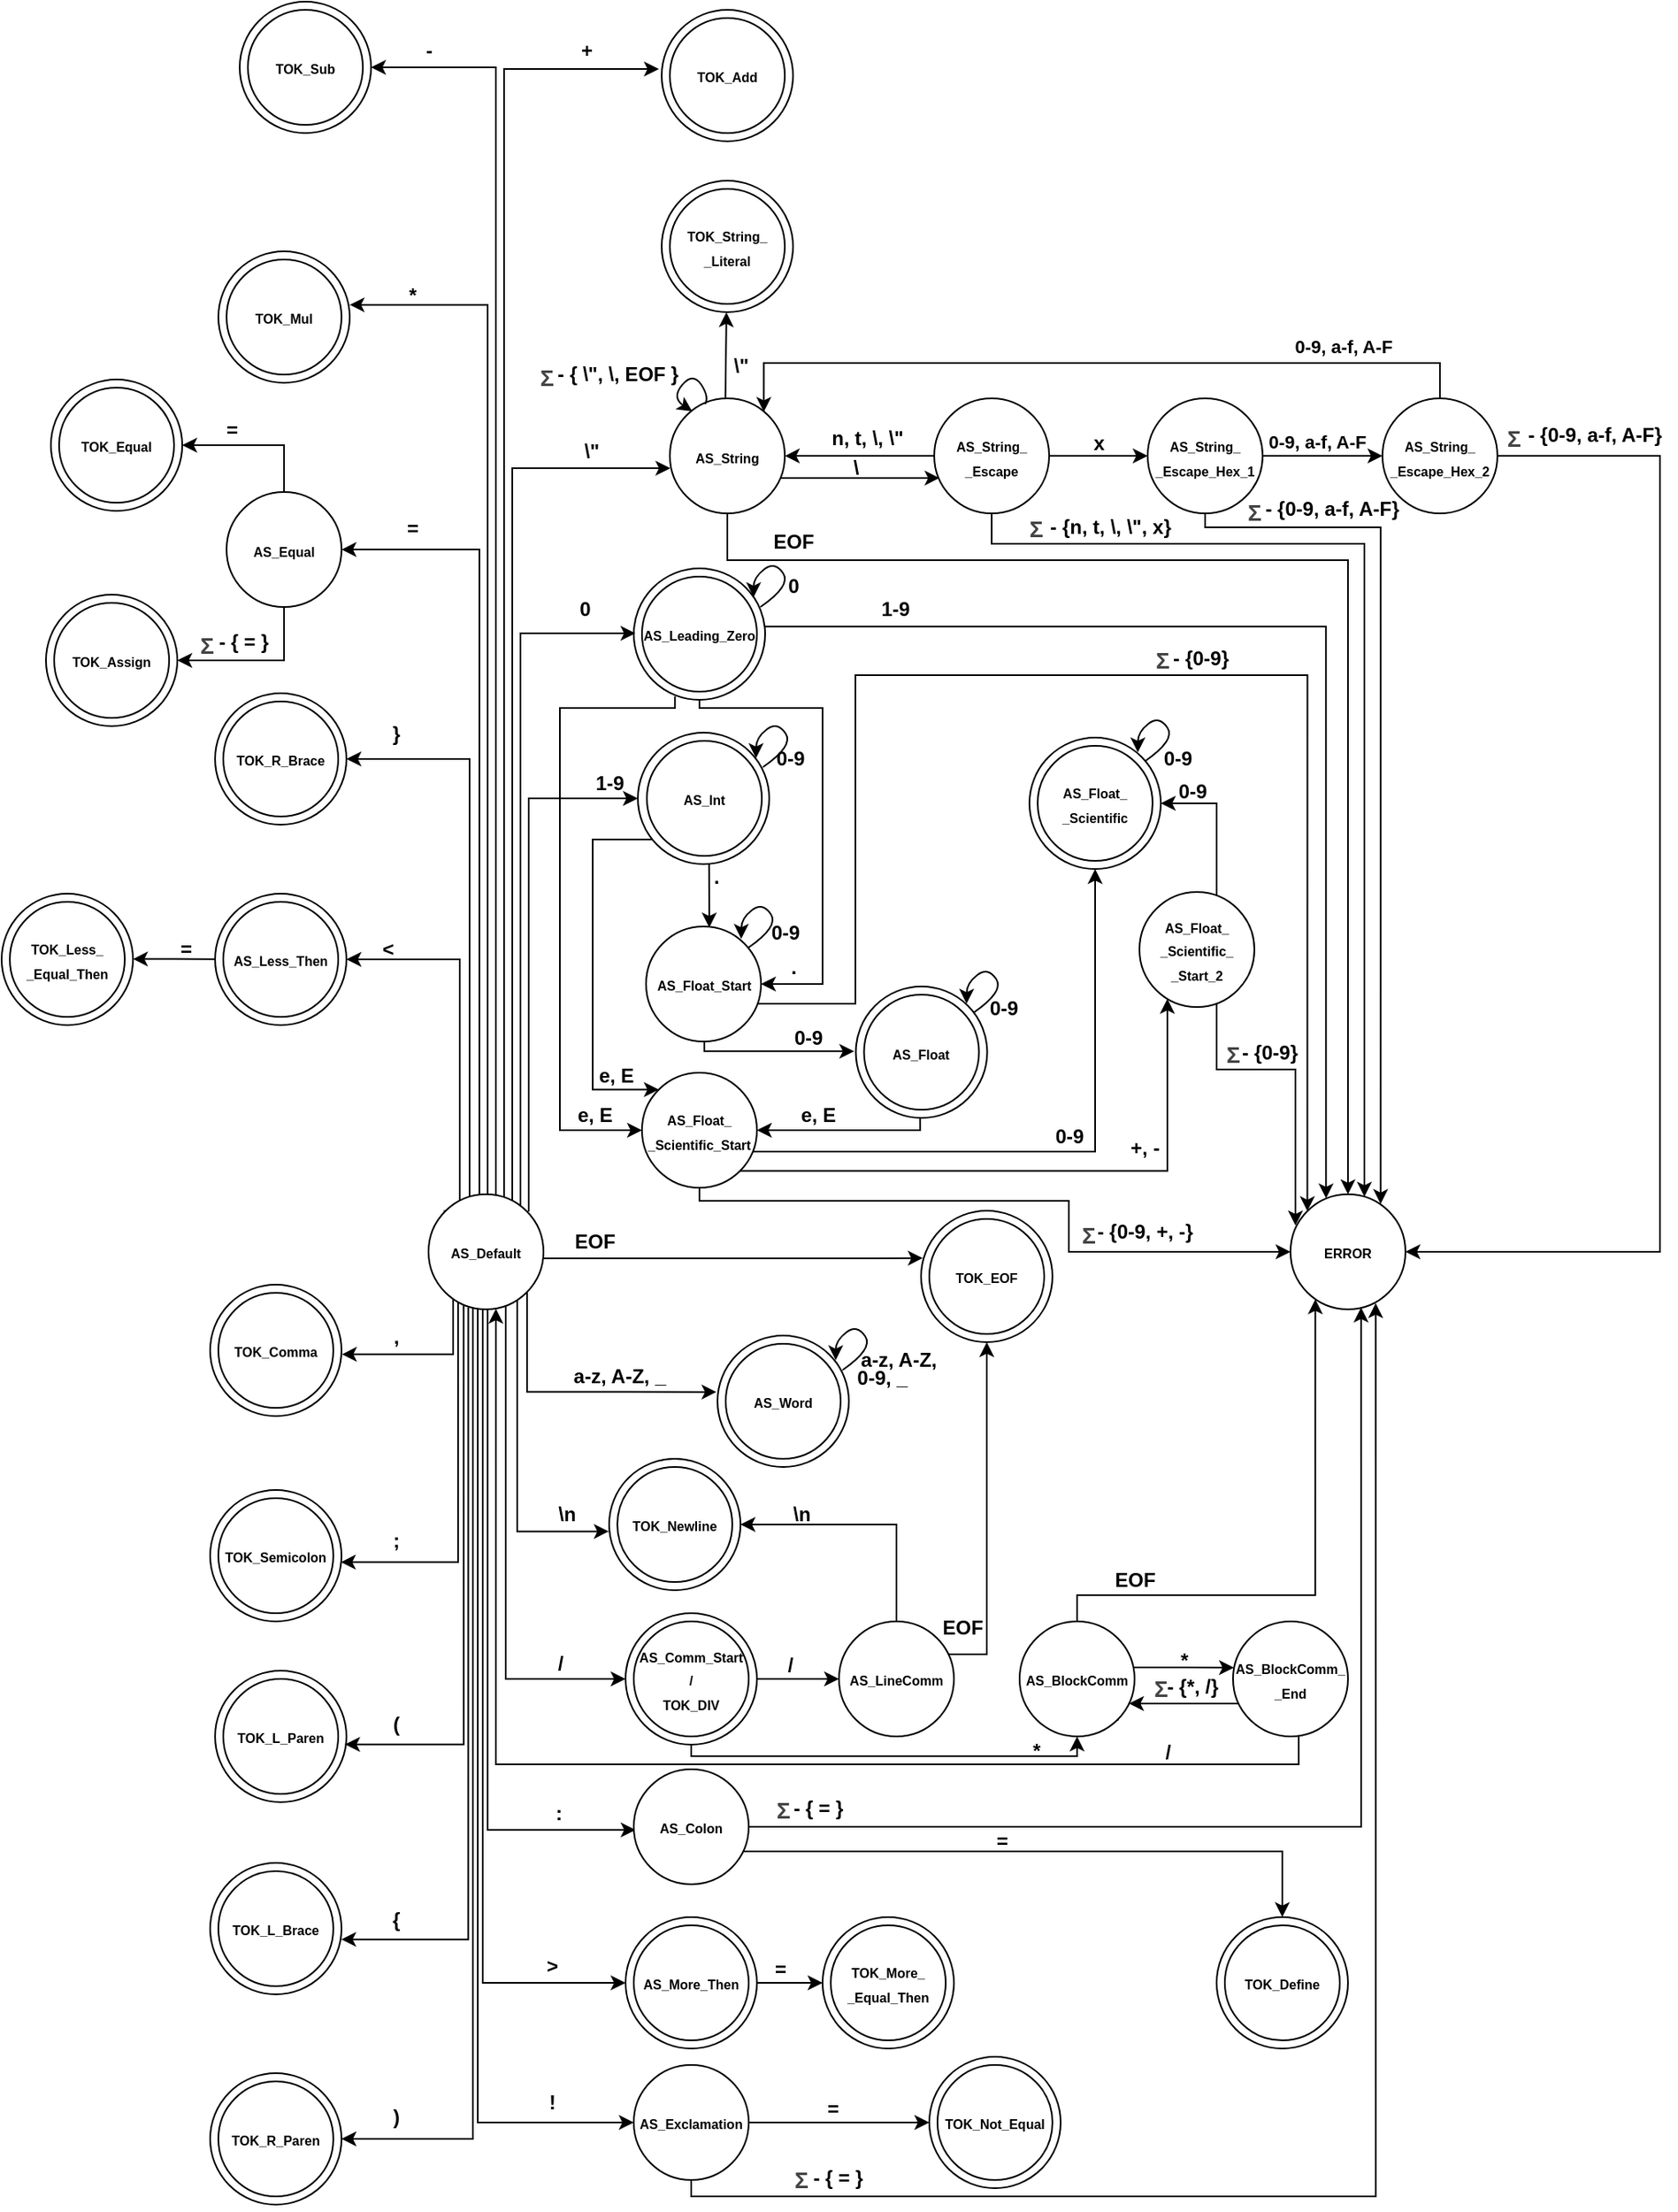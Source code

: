 <mxfile version="13.10.0" type="device"><diagram id="bqY5gi84KGEf7uiw5uWi" name="Page-1"><mxGraphModel dx="1846" dy="3671" grid="1" gridSize="10" guides="1" tooltips="1" connect="1" arrows="1" fold="1" page="1" pageScale="1" pageWidth="1169" pageHeight="1654" math="0" shadow="0"><root><mxCell id="0"/><mxCell id="1" parent="0"/><mxCell id="L7Jdsme9lxfax0W3apxh-31" value="" style="ellipse;whiteSpace=wrap;html=1;shadow=0;fillColor=none;" vertex="1" parent="1"><mxGeometry x="-1067" y="-2791" width="80" height="80" as="geometry"/></mxCell><mxCell id="L7Jdsme9lxfax0W3apxh-117" style="edgeStyle=orthogonalEdgeStyle;rounded=0;orthogonalLoop=1;jettySize=auto;html=1;entryX=0;entryY=0.5;entryDx=0;entryDy=0;" edge="1" parent="1" target="L7Jdsme9lxfax0W3apxh-414"><mxGeometry relative="1" as="geometry"><mxPoint x="-773" y="-2415.495" as="sourcePoint"/><mxPoint x="-700.0" y="-2667" as="targetPoint"/><Array as="points"><mxPoint x="-773" y="-2667"/></Array></mxGeometry></mxCell><mxCell id="L7Jdsme9lxfax0W3apxh-130" style="edgeStyle=orthogonalEdgeStyle;rounded=0;orthogonalLoop=1;jettySize=auto;html=1;entryX=0;entryY=0.5;entryDx=0;entryDy=0;" edge="1" parent="1" source="L7Jdsme9lxfax0W3apxh-32" target="L7Jdsme9lxfax0W3apxh-420"><mxGeometry relative="1" as="geometry"><mxPoint x="-743" y="-2391" as="sourcePoint"/><mxPoint x="-702.0" y="-2131" as="targetPoint"/><Array as="points"><mxPoint x="-787" y="-2391"/><mxPoint x="-787" y="-2131"/></Array></mxGeometry></mxCell><mxCell id="L7Jdsme9lxfax0W3apxh-132" style="edgeStyle=orthogonalEdgeStyle;rounded=0;orthogonalLoop=1;jettySize=auto;html=1;entryX=0.004;entryY=0.603;entryDx=0;entryDy=0;entryPerimeter=0;" edge="1" parent="1" target="L7Jdsme9lxfax0W3apxh-80"><mxGeometry relative="1" as="geometry"><mxPoint x="-773" y="-2384" as="sourcePoint"/><mxPoint x="-707.51" y="-2654.35" as="targetPoint"/><Array as="points"><mxPoint x="-783" y="-2384"/><mxPoint x="-783" y="-2868"/><mxPoint x="-687" y="-2868"/></Array></mxGeometry></mxCell><mxCell id="L7Jdsme9lxfax0W3apxh-135" style="edgeStyle=orthogonalEdgeStyle;rounded=0;orthogonalLoop=1;jettySize=auto;html=1;entryX=0.002;entryY=0.527;entryDx=0;entryDy=0;entryPerimeter=0;" edge="1" parent="1"><mxGeometry relative="1" as="geometry"><mxPoint x="-770.51" y="-2388.97" as="sourcePoint"/><mxPoint x="-707.86" y="-2039.11" as="targetPoint"/><Array as="points"><mxPoint x="-798" y="-2389"/><mxPoint x="-798" y="-2039"/></Array></mxGeometry></mxCell><mxCell id="L7Jdsme9lxfax0W3apxh-140" style="edgeStyle=orthogonalEdgeStyle;rounded=0;orthogonalLoop=1;jettySize=auto;html=1;entryX=-0.008;entryY=0.429;entryDx=0;entryDy=0;entryPerimeter=0;" edge="1" parent="1" source="L7Jdsme9lxfax0W3apxh-32" target="L7Jdsme9lxfax0W3apxh-340"><mxGeometry relative="1" as="geometry"><mxPoint x="-715" y="-2306" as="targetPoint"/><Array as="points"><mxPoint x="-774" y="-2306"/></Array></mxGeometry></mxCell><mxCell id="L7Jdsme9lxfax0W3apxh-141" style="edgeStyle=orthogonalEdgeStyle;rounded=0;orthogonalLoop=1;jettySize=auto;html=1;entryX=-0.003;entryY=0.553;entryDx=0;entryDy=0;entryPerimeter=0;" edge="1" parent="1" target="L7Jdsme9lxfax0W3apxh-311"><mxGeometry relative="1" as="geometry"><mxPoint x="-767.0" y="-2390.966" as="sourcePoint"/><mxPoint x="-727" y="-2221" as="targetPoint"/><Array as="points"><mxPoint x="-780" y="-2391"/><mxPoint x="-780" y="-2221"/></Array></mxGeometry></mxCell><mxCell id="L7Jdsme9lxfax0W3apxh-143" style="edgeStyle=orthogonalEdgeStyle;rounded=0;orthogonalLoop=1;jettySize=auto;html=1;entryX=0;entryY=0.5;entryDx=0;entryDy=0;" edge="1" parent="1" source="L7Jdsme9lxfax0W3apxh-32" target="L7Jdsme9lxfax0W3apxh-421"><mxGeometry relative="1" as="geometry"><mxPoint x="-733" y="-2391" as="sourcePoint"/><mxPoint x="-706" y="-1946" as="targetPoint"/><Array as="points"><mxPoint x="-801" y="-2391"/><mxPoint x="-801" y="-1946"/></Array></mxGeometry></mxCell><mxCell id="L7Jdsme9lxfax0W3apxh-148" style="edgeStyle=orthogonalEdgeStyle;rounded=0;orthogonalLoop=1;jettySize=auto;html=1;entryX=0;entryY=0.5;entryDx=0;entryDy=0;" edge="1" parent="1" source="L7Jdsme9lxfax0W3apxh-32" target="L7Jdsme9lxfax0W3apxh-92"><mxGeometry relative="1" as="geometry"><mxPoint x="-746.0" y="-2390.971" as="sourcePoint"/><mxPoint x="-699" y="-1861" as="targetPoint"/><Array as="points"><mxPoint x="-804" y="-2391"/><mxPoint x="-804" y="-1861"/></Array></mxGeometry></mxCell><mxCell id="L7Jdsme9lxfax0W3apxh-166" style="edgeStyle=orthogonalEdgeStyle;rounded=0;orthogonalLoop=1;jettySize=auto;html=1;entryX=0.013;entryY=0.494;entryDx=0;entryDy=0;entryPerimeter=0;" edge="1" parent="1" source="L7Jdsme9lxfax0W3apxh-32" target="L7Jdsme9lxfax0W3apxh-415"><mxGeometry relative="1" as="geometry"><mxPoint x="-758" y="-2391" as="sourcePoint"/><mxPoint x="-710" y="-2571" as="targetPoint"/><Array as="points"><mxPoint x="-778" y="-2391"/><mxPoint x="-778" y="-2768"/></Array></mxGeometry></mxCell><mxCell id="L7Jdsme9lxfax0W3apxh-278" style="edgeStyle=orthogonalEdgeStyle;rounded=0;orthogonalLoop=1;jettySize=auto;html=1;exitX=0;exitY=0;exitDx=0;exitDy=0;entryX=1;entryY=0.5;entryDx=0;entryDy=0;" edge="1" parent="1" target="L7Jdsme9lxfax0W3apxh-259"><mxGeometry relative="1" as="geometry"><mxPoint x="-824.749" y="-2415.749" as="sourcePoint"/><mxPoint x="-889.16" y="-2567.46" as="targetPoint"/><Array as="points"><mxPoint x="-815" y="-2416"/><mxPoint x="-815" y="-2569"/></Array></mxGeometry></mxCell><mxCell id="L7Jdsme9lxfax0W3apxh-291" style="edgeStyle=orthogonalEdgeStyle;rounded=0;orthogonalLoop=1;jettySize=auto;html=1;entryX=0.013;entryY=0.36;entryDx=0;entryDy=0;entryPerimeter=0;" edge="1" parent="1" target="L7Jdsme9lxfax0W3apxh-290"><mxGeometry relative="1" as="geometry"><mxPoint x="-764" y="-2387" as="sourcePoint"/><mxPoint x="-564" y="-2402" as="targetPoint"/><Array as="points"><mxPoint x="-564" y="-2387"/></Array></mxGeometry></mxCell><mxCell id="L7Jdsme9lxfax0W3apxh-317" style="edgeStyle=orthogonalEdgeStyle;rounded=0;orthogonalLoop=1;jettySize=auto;html=1;entryX=1;entryY=0.5;entryDx=0;entryDy=0;exitX=0.39;exitY=0.985;exitDx=0;exitDy=0;exitPerimeter=0;" edge="1" parent="1" target="L7Jdsme9lxfax0W3apxh-309"><mxGeometry relative="1" as="geometry"><mxPoint x="-799.7" y="-2357.05" as="sourcePoint"/><mxPoint x="-880.0" y="-1851" as="targetPoint"/><Array as="points"><mxPoint x="-807" y="-2357"/><mxPoint x="-807" y="-1851"/></Array></mxGeometry></mxCell><mxCell id="L7Jdsme9lxfax0W3apxh-318" style="edgeStyle=orthogonalEdgeStyle;rounded=0;orthogonalLoop=1;jettySize=auto;html=1;entryX=0.998;entryY=0.582;entryDx=0;entryDy=0;entryPerimeter=0;exitX=0.346;exitY=0.985;exitDx=0;exitDy=0;exitPerimeter=0;" edge="1" parent="1" source="L7Jdsme9lxfax0W3apxh-32" target="L7Jdsme9lxfax0W3apxh-308"><mxGeometry relative="1" as="geometry"/></mxCell><mxCell id="L7Jdsme9lxfax0W3apxh-319" style="edgeStyle=orthogonalEdgeStyle;rounded=0;orthogonalLoop=1;jettySize=auto;html=1;entryX=0.99;entryY=0.561;entryDx=0;entryDy=0;entryPerimeter=0;exitX=0.305;exitY=0.966;exitDx=0;exitDy=0;exitPerimeter=0;" edge="1" parent="1" source="L7Jdsme9lxfax0W3apxh-32" target="L7Jdsme9lxfax0W3apxh-307"><mxGeometry relative="1" as="geometry"><Array as="points"><mxPoint x="-813" y="-2091"/></Array></mxGeometry></mxCell><mxCell id="L7Jdsme9lxfax0W3apxh-321" style="edgeStyle=orthogonalEdgeStyle;rounded=0;orthogonalLoop=1;jettySize=auto;html=1;entryX=0.995;entryY=0.549;entryDx=0;entryDy=0;entryPerimeter=0;" edge="1" parent="1" source="L7Jdsme9lxfax0W3apxh-32" target="L7Jdsme9lxfax0W3apxh-306"><mxGeometry relative="1" as="geometry"><mxPoint x="-756" y="-2391" as="sourcePoint"/><mxPoint x="-886" y="-2202" as="targetPoint"/><Array as="points"><mxPoint x="-816" y="-2391"/><mxPoint x="-816" y="-2202"/></Array></mxGeometry></mxCell><mxCell id="L7Jdsme9lxfax0W3apxh-322" style="edgeStyle=orthogonalEdgeStyle;rounded=0;orthogonalLoop=1;jettySize=auto;html=1;entryX=1.003;entryY=0.53;entryDx=0;entryDy=0;entryPerimeter=0;" edge="1" parent="1" source="L7Jdsme9lxfax0W3apxh-32" target="L7Jdsme9lxfax0W3apxh-305"><mxGeometry relative="1" as="geometry"><mxPoint x="-759" y="-2391" as="sourcePoint"/><mxPoint x="-881.6" y="-2328.36" as="targetPoint"/><Array as="points"><mxPoint x="-819" y="-2391"/><mxPoint x="-819" y="-2329"/></Array></mxGeometry></mxCell><mxCell id="L7Jdsme9lxfax0W3apxh-329" style="edgeStyle=orthogonalEdgeStyle;rounded=0;orthogonalLoop=1;jettySize=auto;html=1;entryX=-0.021;entryY=0.445;entryDx=0;entryDy=0;entryPerimeter=0;" edge="1" parent="1" source="L7Jdsme9lxfax0W3apxh-32" target="L7Jdsme9lxfax0W3apxh-312"><mxGeometry relative="1" as="geometry"><mxPoint x="-753" y="-2391" as="sourcePoint"/><mxPoint x="-714" y="-2876" as="targetPoint"/><Array as="points"><mxPoint x="-788" y="-2391"/><mxPoint x="-788" y="-3111"/><mxPoint x="-694" y="-3111"/></Array></mxGeometry></mxCell><mxCell id="L7Jdsme9lxfax0W3apxh-330" style="edgeStyle=orthogonalEdgeStyle;rounded=0;orthogonalLoop=1;jettySize=auto;html=1;entryX=1;entryY=0.5;entryDx=0;entryDy=0;" edge="1" parent="1" target="L7Jdsme9lxfax0W3apxh-314"><mxGeometry relative="1" as="geometry"><mxPoint x="-793" y="-2391" as="sourcePoint"/><mxPoint x="-716" y="-3002" as="targetPoint"/><Array as="points"><mxPoint x="-793" y="-3112"/></Array></mxGeometry></mxCell><mxCell id="L7Jdsme9lxfax0W3apxh-332" style="edgeStyle=orthogonalEdgeStyle;rounded=0;orthogonalLoop=1;jettySize=auto;html=1;entryX=0.987;entryY=0.407;entryDx=0;entryDy=0;entryPerimeter=0;" edge="1" parent="1"><mxGeometry relative="1" as="geometry"><mxPoint x="-798" y="-2390.993" as="sourcePoint"/><mxPoint x="-882.04" y="-2967.44" as="targetPoint"/><Array as="points"><mxPoint x="-798" y="-2391"/><mxPoint x="-798" y="-2967"/></Array></mxGeometry></mxCell><mxCell id="L7Jdsme9lxfax0W3apxh-333" style="edgeStyle=orthogonalEdgeStyle;rounded=0;orthogonalLoop=1;jettySize=auto;html=1;exitX=1;exitY=0.5;exitDx=0;exitDy=0;entryX=1;entryY=0.5;entryDx=0;entryDy=0;" edge="1" parent="1" source="L7Jdsme9lxfax0W3apxh-32" target="L7Jdsme9lxfax0W3apxh-89"><mxGeometry relative="1" as="geometry"><mxPoint x="-763" y="-2391" as="sourcePoint"/><mxPoint x="-854" y="-2818" as="targetPoint"/><Array as="points"><mxPoint x="-803" y="-2391"/><mxPoint x="-803" y="-2818"/></Array></mxGeometry></mxCell><mxCell id="L7Jdsme9lxfax0W3apxh-334" style="edgeStyle=orthogonalEdgeStyle;rounded=0;orthogonalLoop=1;jettySize=auto;html=1;entryX=1;entryY=0.5;entryDx=0;entryDy=0;" edge="1" parent="1" source="L7Jdsme9lxfax0W3apxh-32" target="L7Jdsme9lxfax0W3apxh-310"><mxGeometry relative="1" as="geometry"><mxPoint x="-759" y="-2391" as="sourcePoint"/><mxPoint x="-879" y="-2691" as="targetPoint"/><Array as="points"><mxPoint x="-809" y="-2391"/><mxPoint x="-809" y="-2691"/></Array></mxGeometry></mxCell><mxCell id="L7Jdsme9lxfax0W3apxh-32" value="&lt;font size=&quot;1&quot;&gt;&lt;b style=&quot;font-size: 8px&quot;&gt;AS_Default&lt;/b&gt;&lt;/font&gt;" style="ellipse;whiteSpace=wrap;html=1;align=center;strokeWidth=1;" vertex="1" parent="1"><mxGeometry x="-834" y="-2426" width="70" height="70" as="geometry"/></mxCell><mxCell id="L7Jdsme9lxfax0W3apxh-72" value="&lt;b&gt;&lt;font style=&quot;font-size: 8px&quot;&gt;AS_Word&lt;/font&gt;&lt;/b&gt;" style="ellipse;whiteSpace=wrap;html=1;aspect=fixed;strokeWidth=1;" vertex="1" parent="1"><mxGeometry x="-653" y="-2335" width="70" height="70" as="geometry"/></mxCell><mxCell id="L7Jdsme9lxfax0W3apxh-396" style="edgeStyle=orthogonalEdgeStyle;rounded=0;orthogonalLoop=1;jettySize=auto;html=1;exitX=1;exitY=1;exitDx=0;exitDy=0;startArrow=none;startFill=0;endArrow=classic;endFill=1;entryX=-0.012;entryY=0.493;entryDx=0;entryDy=0;entryPerimeter=0;" edge="1" parent="1" source="L7Jdsme9lxfax0W3apxh-75" target="L7Jdsme9lxfax0W3apxh-413"><mxGeometry relative="1" as="geometry"><Array as="points"><mxPoint x="-666" y="-2529"/><mxPoint x="-666" y="-2513"/></Array></mxGeometry></mxCell><mxCell id="L7Jdsme9lxfax0W3apxh-397" style="edgeStyle=orthogonalEdgeStyle;rounded=0;orthogonalLoop=1;jettySize=auto;html=1;entryX=0;entryY=0;entryDx=0;entryDy=0;startArrow=none;startFill=0;endArrow=classic;endFill=1;" edge="1" parent="1" source="L7Jdsme9lxfax0W3apxh-75" target="L7Jdsme9lxfax0W3apxh-150"><mxGeometry relative="1" as="geometry"><Array as="points"><mxPoint x="-574" y="-2542"/><mxPoint x="-574" y="-2742"/><mxPoint x="-299" y="-2742"/></Array></mxGeometry></mxCell><mxCell id="L7Jdsme9lxfax0W3apxh-75" value="&lt;b&gt;&lt;font style=&quot;font-size: 8px&quot;&gt;AS_Float_Start&lt;/font&gt;&lt;/b&gt;" style="ellipse;whiteSpace=wrap;html=1;aspect=fixed;strokeWidth=1;" vertex="1" parent="1"><mxGeometry x="-701.5" y="-2589.01" width="70" height="70" as="geometry"/></mxCell><mxCell id="L7Jdsme9lxfax0W3apxh-205" style="edgeStyle=orthogonalEdgeStyle;rounded=0;orthogonalLoop=1;jettySize=auto;html=1;entryX=0;entryY=0.5;entryDx=0;entryDy=0;exitX=1;exitY=0.5;exitDx=0;exitDy=0;" edge="1" parent="1" source="L7Jdsme9lxfax0W3apxh-420" target="L7Jdsme9lxfax0W3apxh-87"><mxGeometry relative="1" as="geometry"/></mxCell><mxCell id="L7Jdsme9lxfax0W3apxh-206" style="edgeStyle=orthogonalEdgeStyle;rounded=0;orthogonalLoop=1;jettySize=auto;html=1;entryX=0.5;entryY=1;entryDx=0;entryDy=0;" edge="1" parent="1" source="L7Jdsme9lxfax0W3apxh-420" target="L7Jdsme9lxfax0W3apxh-85"><mxGeometry relative="1" as="geometry"><mxPoint x="-649.251" y="-2114.251" as="sourcePoint"/><mxPoint x="-439" y="-2104" as="targetPoint"/><Array as="points"><mxPoint x="-674" y="-2084"/><mxPoint x="-439" y="-2084"/></Array></mxGeometry></mxCell><mxCell id="L7Jdsme9lxfax0W3apxh-76" value="&lt;b&gt;&lt;font style=&quot;font-size: 8px&quot;&gt;AS_Comm_Start&lt;br&gt;/&lt;br&gt;TOK_DIV&lt;br&gt;&lt;/font&gt;&lt;/b&gt;" style="ellipse;whiteSpace=wrap;html=1;aspect=fixed;strokeWidth=1;" vertex="1" parent="1"><mxGeometry x="-709" y="-2166" width="70" height="70" as="geometry"/></mxCell><mxCell id="L7Jdsme9lxfax0W3apxh-382" style="edgeStyle=orthogonalEdgeStyle;rounded=0;orthogonalLoop=1;jettySize=auto;html=1;entryX=0.55;entryY=0.009;entryDx=0;entryDy=0;entryPerimeter=0;startArrow=none;startFill=0;endArrow=classic;endFill=1;exitX=0.542;exitY=0.999;exitDx=0;exitDy=0;exitPerimeter=0;" edge="1" parent="1" source="L7Jdsme9lxfax0W3apxh-414" target="L7Jdsme9lxfax0W3apxh-75"><mxGeometry relative="1" as="geometry"><Array as="points"><mxPoint x="-663" y="-2622"/><mxPoint x="-663" y="-2622"/></Array></mxGeometry></mxCell><mxCell id="L7Jdsme9lxfax0W3apxh-384" style="edgeStyle=orthogonalEdgeStyle;rounded=0;orthogonalLoop=1;jettySize=auto;html=1;exitX=0.105;exitY=0.812;exitDx=0;exitDy=0;entryX=0;entryY=0;entryDx=0;entryDy=0;startArrow=none;startFill=0;endArrow=classic;endFill=1;exitPerimeter=0;" edge="1" parent="1" source="L7Jdsme9lxfax0W3apxh-414" target="L7Jdsme9lxfax0W3apxh-355"><mxGeometry relative="1" as="geometry"><Array as="points"><mxPoint x="-734" y="-2642"/><mxPoint x="-734" y="-2490"/></Array></mxGeometry></mxCell><mxCell id="L7Jdsme9lxfax0W3apxh-77" value="&lt;b&gt;&lt;font style=&quot;font-size: 8px&quot;&gt;AS_Int&lt;br&gt;&lt;/font&gt;&lt;/b&gt;" style="ellipse;whiteSpace=wrap;html=1;aspect=fixed;strokeWidth=1;" vertex="1" parent="1"><mxGeometry x="-701" y="-2702" width="70" height="70" as="geometry"/></mxCell><mxCell id="L7Jdsme9lxfax0W3apxh-394" style="edgeStyle=orthogonalEdgeStyle;rounded=0;orthogonalLoop=1;jettySize=auto;html=1;entryX=1;entryY=0.5;entryDx=0;entryDy=0;startArrow=none;startFill=0;endArrow=classic;endFill=1;exitX=0.489;exitY=1.005;exitDx=0;exitDy=0;exitPerimeter=0;" edge="1" parent="1" source="L7Jdsme9lxfax0W3apxh-413" target="L7Jdsme9lxfax0W3apxh-355"><mxGeometry relative="1" as="geometry"><Array as="points"><mxPoint x="-535" y="-2465"/></Array></mxGeometry></mxCell><mxCell id="L7Jdsme9lxfax0W3apxh-78" value="&lt;b&gt;&lt;font style=&quot;font-size: 8px&quot;&gt;AS_Float&lt;br&gt;&lt;/font&gt;&lt;/b&gt;" style="ellipse;whiteSpace=wrap;html=1;aspect=fixed;strokeWidth=1;" vertex="1" parent="1"><mxGeometry x="-568.75" y="-2547.5" width="70" height="70" as="geometry"/></mxCell><mxCell id="L7Jdsme9lxfax0W3apxh-79" value="&lt;b&gt;&lt;font style=&quot;font-size: 8px&quot;&gt;AS_Float_&lt;br&gt;_Scientific&lt;br&gt;&lt;/font&gt;&lt;/b&gt;" style="ellipse;whiteSpace=wrap;html=1;aspect=fixed;strokeWidth=1;" vertex="1" parent="1"><mxGeometry x="-463" y="-2699" width="70" height="70" as="geometry"/></mxCell><mxCell id="L7Jdsme9lxfax0W3apxh-358" value="" style="edgeStyle=orthogonalEdgeStyle;rounded=0;orthogonalLoop=1;jettySize=auto;html=1;entryX=0.046;entryY=0.692;entryDx=0;entryDy=0;entryPerimeter=0;" edge="1" parent="1" source="L7Jdsme9lxfax0W3apxh-80" target="L7Jdsme9lxfax0W3apxh-81"><mxGeometry relative="1" as="geometry"><Array as="points"><mxPoint x="-584" y="-2862"/><mxPoint x="-584" y="-2862"/></Array></mxGeometry></mxCell><mxCell id="L7Jdsme9lxfax0W3apxh-359" style="edgeStyle=orthogonalEdgeStyle;rounded=0;orthogonalLoop=1;jettySize=auto;html=1;entryX=0.5;entryY=0;entryDx=0;entryDy=0;" edge="1" parent="1" source="L7Jdsme9lxfax0W3apxh-80" target="L7Jdsme9lxfax0W3apxh-150"><mxGeometry relative="1" as="geometry"><mxPoint x="-264" y="-2426" as="targetPoint"/><Array as="points"><mxPoint x="-652" y="-2812"/><mxPoint x="-274" y="-2812"/></Array></mxGeometry></mxCell><mxCell id="L7Jdsme9lxfax0W3apxh-80" value="&lt;b&gt;&lt;font style=&quot;font-size: 8px&quot;&gt;AS_String&lt;/font&gt;&lt;/b&gt;" style="ellipse;whiteSpace=wrap;html=1;aspect=fixed;strokeWidth=1;" vertex="1" parent="1"><mxGeometry x="-687" y="-2910.5" width="70" height="70" as="geometry"/></mxCell><mxCell id="L7Jdsme9lxfax0W3apxh-225" style="edgeStyle=orthogonalEdgeStyle;rounded=0;orthogonalLoop=1;jettySize=auto;html=1;exitX=1;exitY=0.5;exitDx=0;exitDy=0;" edge="1" parent="1" source="L7Jdsme9lxfax0W3apxh-81" target="L7Jdsme9lxfax0W3apxh-82"><mxGeometry relative="1" as="geometry"/></mxCell><mxCell id="L7Jdsme9lxfax0W3apxh-361" style="edgeStyle=orthogonalEdgeStyle;rounded=0;orthogonalLoop=1;jettySize=auto;html=1;" edge="1" parent="1" source="L7Jdsme9lxfax0W3apxh-81" target="L7Jdsme9lxfax0W3apxh-80"><mxGeometry relative="1" as="geometry"/></mxCell><mxCell id="L7Jdsme9lxfax0W3apxh-362" style="edgeStyle=orthogonalEdgeStyle;rounded=0;orthogonalLoop=1;jettySize=auto;html=1;exitX=0.5;exitY=1;exitDx=0;exitDy=0;" edge="1" parent="1" source="L7Jdsme9lxfax0W3apxh-81" target="L7Jdsme9lxfax0W3apxh-150"><mxGeometry relative="1" as="geometry"><mxPoint x="-234" y="-2392.667" as="targetPoint"/><Array as="points"><mxPoint x="-491" y="-2822"/><mxPoint x="-264" y="-2822"/></Array></mxGeometry></mxCell><mxCell id="L7Jdsme9lxfax0W3apxh-81" value="&lt;b&gt;&lt;font style=&quot;font-size: 8px&quot;&gt;AS_String_&lt;br&gt;_Escape&lt;br&gt;&lt;/font&gt;&lt;/b&gt;" style="ellipse;whiteSpace=wrap;html=1;aspect=fixed;strokeWidth=1;" vertex="1" parent="1"><mxGeometry x="-526" y="-2910.48" width="70" height="70" as="geometry"/></mxCell><mxCell id="L7Jdsme9lxfax0W3apxh-239" value="" style="edgeStyle=orthogonalEdgeStyle;rounded=0;orthogonalLoop=1;jettySize=auto;html=1;" edge="1" parent="1" source="L7Jdsme9lxfax0W3apxh-82" target="L7Jdsme9lxfax0W3apxh-83"><mxGeometry relative="1" as="geometry"/></mxCell><mxCell id="L7Jdsme9lxfax0W3apxh-240" value="&lt;b&gt;0-9, a-f, A-F&lt;/b&gt;" style="edgeLabel;html=1;align=center;verticalAlign=middle;resizable=0;points=[];" vertex="1" connectable="0" parent="L7Jdsme9lxfax0W3apxh-239"><mxGeometry x="-0.784" y="2" relative="1" as="geometry"><mxPoint x="24.9" y="-7" as="offset"/></mxGeometry></mxCell><mxCell id="L7Jdsme9lxfax0W3apxh-363" style="edgeStyle=orthogonalEdgeStyle;rounded=0;orthogonalLoop=1;jettySize=auto;html=1;entryX=0.784;entryY=0.084;entryDx=0;entryDy=0;entryPerimeter=0;" edge="1" parent="1" source="L7Jdsme9lxfax0W3apxh-82" target="L7Jdsme9lxfax0W3apxh-150"><mxGeometry relative="1" as="geometry"><mxPoint x="-234" y="-2410.4" as="targetPoint"/><Array as="points"><mxPoint x="-361" y="-2832"/><mxPoint x="-254" y="-2832"/></Array></mxGeometry></mxCell><mxCell id="L7Jdsme9lxfax0W3apxh-82" value="&lt;b&gt;&lt;font style=&quot;font-size: 8px&quot;&gt;AS_String_&lt;br&gt;_Escape_Hex_1&lt;br&gt;&lt;/font&gt;&lt;/b&gt;" style="ellipse;whiteSpace=wrap;html=1;aspect=fixed;strokeWidth=1;" vertex="1" parent="1"><mxGeometry x="-396" y="-2910.48" width="70" height="70" as="geometry"/></mxCell><mxCell id="L7Jdsme9lxfax0W3apxh-357" style="edgeStyle=orthogonalEdgeStyle;rounded=0;orthogonalLoop=1;jettySize=auto;html=1;entryX=1;entryY=0.5;entryDx=0;entryDy=0;exitX=1;exitY=0.5;exitDx=0;exitDy=0;" edge="1" parent="1" source="L7Jdsme9lxfax0W3apxh-83" target="L7Jdsme9lxfax0W3apxh-150"><mxGeometry relative="1" as="geometry"><mxPoint x="-114.0" y="-2372" as="targetPoint"/><mxPoint x="-94" y="-2827" as="sourcePoint"/><Array as="points"><mxPoint x="-84" y="-2875"/><mxPoint x="-84" y="-2391"/></Array></mxGeometry></mxCell><mxCell id="L7Jdsme9lxfax0W3apxh-83" value="&lt;b&gt;&lt;font style=&quot;font-size: 8px&quot;&gt;AS_String_&lt;br&gt;_Escape_Hex_2&lt;br&gt;&lt;/font&gt;&lt;/b&gt;" style="ellipse;whiteSpace=wrap;html=1;aspect=fixed;strokeWidth=1;" vertex="1" parent="1"><mxGeometry x="-253" y="-2910.48" width="70" height="70" as="geometry"/></mxCell><mxCell id="L7Jdsme9lxfax0W3apxh-175" style="edgeStyle=orthogonalEdgeStyle;rounded=0;orthogonalLoop=1;jettySize=auto;html=1;entryX=0.309;entryY=0.035;entryDx=0;entryDy=0;entryPerimeter=0;exitX=0.998;exitY=0.442;exitDx=0;exitDy=0;exitPerimeter=0;" edge="1" parent="1" source="L7Jdsme9lxfax0W3apxh-415" target="L7Jdsme9lxfax0W3apxh-150"><mxGeometry relative="1" as="geometry"><mxPoint x="-642.377" y="-2585" as="sourcePoint"/><mxPoint x="-274" y="-2430" as="targetPoint"/><Array as="points"><mxPoint x="-287" y="-2772"/></Array></mxGeometry></mxCell><mxCell id="L7Jdsme9lxfax0W3apxh-372" style="edgeStyle=orthogonalEdgeStyle;rounded=0;orthogonalLoop=1;jettySize=auto;html=1;startArrow=none;startFill=0;endArrow=classic;endFill=1;entryX=1;entryY=0.5;entryDx=0;entryDy=0;exitX=0.5;exitY=1;exitDx=0;exitDy=0;" edge="1" parent="1" source="L7Jdsme9lxfax0W3apxh-415" target="L7Jdsme9lxfax0W3apxh-75"><mxGeometry relative="1" as="geometry"><mxPoint x="-624" y="-2554" as="targetPoint"/><Array as="points"><mxPoint x="-669" y="-2722"/><mxPoint x="-594" y="-2722"/><mxPoint x="-594" y="-2554"/></Array></mxGeometry></mxCell><mxCell id="L7Jdsme9lxfax0W3apxh-374" style="edgeStyle=orthogonalEdgeStyle;rounded=0;orthogonalLoop=1;jettySize=auto;html=1;entryX=0;entryY=0.5;entryDx=0;entryDy=0;startArrow=none;startFill=0;endArrow=classic;endFill=1;exitX=0.314;exitY=0.973;exitDx=0;exitDy=0;exitPerimeter=0;" edge="1" parent="1" source="L7Jdsme9lxfax0W3apxh-415" target="L7Jdsme9lxfax0W3apxh-355"><mxGeometry relative="1" as="geometry"><Array as="points"><mxPoint x="-684" y="-2722"/><mxPoint x="-754" y="-2722"/><mxPoint x="-754" y="-2465"/></Array></mxGeometry></mxCell><mxCell id="L7Jdsme9lxfax0W3apxh-84" value="&lt;b&gt;&lt;font style=&quot;font-size: 8px&quot;&gt;AS_Leading_Zero&lt;br&gt;&lt;/font&gt;&lt;/b&gt;" style="ellipse;whiteSpace=wrap;html=1;aspect=fixed;strokeWidth=1;" vertex="1" parent="1"><mxGeometry x="-704" y="-2802" width="70" height="70" as="geometry"/></mxCell><mxCell id="L7Jdsme9lxfax0W3apxh-202" style="edgeStyle=orthogonalEdgeStyle;rounded=0;orthogonalLoop=1;jettySize=auto;html=1;exitX=1;exitY=0;exitDx=0;exitDy=0;entryX=0.216;entryY=0.913;entryDx=0;entryDy=0;entryPerimeter=0;" edge="1" parent="1" source="L7Jdsme9lxfax0W3apxh-85" target="L7Jdsme9lxfax0W3apxh-150"><mxGeometry relative="1" as="geometry"><mxPoint x="-274" y="-2355.977" as="targetPoint"/><Array as="points"><mxPoint x="-414" y="-2106"/><mxPoint x="-439" y="-2106"/><mxPoint x="-439" y="-2182"/><mxPoint x="-294" y="-2182"/></Array></mxGeometry></mxCell><mxCell id="L7Jdsme9lxfax0W3apxh-204" style="edgeStyle=orthogonalEdgeStyle;rounded=0;orthogonalLoop=1;jettySize=auto;html=1;entryX=0.008;entryY=0.402;entryDx=0;entryDy=0;entryPerimeter=0;" edge="1" parent="1" source="L7Jdsme9lxfax0W3apxh-85" target="L7Jdsme9lxfax0W3apxh-86"><mxGeometry relative="1" as="geometry"><Array as="points"><mxPoint x="-374" y="-2138"/><mxPoint x="-374" y="-2138"/></Array></mxGeometry></mxCell><mxCell id="L7Jdsme9lxfax0W3apxh-85" value="&lt;b&gt;&lt;font style=&quot;font-size: 8px&quot;&gt;AS_BlockComm&lt;br&gt;&lt;/font&gt;&lt;/b&gt;" style="ellipse;whiteSpace=wrap;html=1;aspect=fixed;strokeWidth=1;" vertex="1" parent="1"><mxGeometry x="-474" y="-2166" width="70" height="70" as="geometry"/></mxCell><mxCell id="L7Jdsme9lxfax0W3apxh-207" style="edgeStyle=orthogonalEdgeStyle;rounded=0;orthogonalLoop=1;jettySize=auto;html=1;" edge="1" parent="1" source="L7Jdsme9lxfax0W3apxh-86" target="L7Jdsme9lxfax0W3apxh-85"><mxGeometry relative="1" as="geometry"><Array as="points"><mxPoint x="-374" y="-2116"/><mxPoint x="-374" y="-2116"/></Array></mxGeometry></mxCell><mxCell id="L7Jdsme9lxfax0W3apxh-217" style="edgeStyle=orthogonalEdgeStyle;rounded=0;orthogonalLoop=1;jettySize=auto;html=1;" edge="1" parent="1"><mxGeometry relative="1" as="geometry"><mxPoint x="-298" y="-2099" as="sourcePoint"/><mxPoint x="-792.971" y="-2356.355" as="targetPoint"/><Array as="points"><mxPoint x="-304" y="-2099"/><mxPoint x="-304" y="-2079"/><mxPoint x="-793" y="-2079"/></Array></mxGeometry></mxCell><mxCell id="L7Jdsme9lxfax0W3apxh-86" value="&lt;b&gt;&lt;font style=&quot;font-size: 8px&quot;&gt;AS_BlockComm_&lt;br&gt;_End&lt;br&gt;&lt;/font&gt;&lt;/b&gt;" style="ellipse;whiteSpace=wrap;html=1;aspect=fixed;strokeWidth=1;" vertex="1" parent="1"><mxGeometry x="-344" y="-2166" width="70" height="70" as="geometry"/></mxCell><mxCell id="L7Jdsme9lxfax0W3apxh-198" style="edgeStyle=orthogonalEdgeStyle;rounded=0;orthogonalLoop=1;jettySize=auto;html=1;" edge="1" parent="1" source="L7Jdsme9lxfax0W3apxh-87" target="L7Jdsme9lxfax0W3apxh-311"><mxGeometry relative="1" as="geometry"><mxPoint x="-545.0" y="-2173" as="sourcePoint"/><mxPoint x="-684" y="-2192" as="targetPoint"/><Array as="points"><mxPoint x="-549" y="-2225"/></Array></mxGeometry></mxCell><mxCell id="L7Jdsme9lxfax0W3apxh-294" style="edgeStyle=orthogonalEdgeStyle;rounded=0;orthogonalLoop=1;jettySize=auto;html=1;" edge="1" parent="1" target="L7Jdsme9lxfax0W3apxh-290"><mxGeometry relative="1" as="geometry"><mxPoint x="-528.377" y="-2146" as="sourcePoint"/><mxPoint x="-484.92" y="-2341.77" as="targetPoint"/><Array as="points"><mxPoint x="-494" y="-2146"/></Array></mxGeometry></mxCell><mxCell id="L7Jdsme9lxfax0W3apxh-87" value="&lt;b&gt;&lt;font style=&quot;font-size: 8px&quot;&gt;AS_LineComm&lt;br&gt;&lt;/font&gt;&lt;/b&gt;" style="ellipse;whiteSpace=wrap;html=1;aspect=fixed;strokeWidth=1;" vertex="1" parent="1"><mxGeometry x="-584" y="-2166" width="70" height="70" as="geometry"/></mxCell><mxCell id="L7Jdsme9lxfax0W3apxh-230" style="edgeStyle=orthogonalEdgeStyle;rounded=0;orthogonalLoop=1;jettySize=auto;html=1;entryX=0.614;entryY=0.984;entryDx=0;entryDy=0;entryPerimeter=0;" edge="1" parent="1" source="L7Jdsme9lxfax0W3apxh-88" target="L7Jdsme9lxfax0W3apxh-150"><mxGeometry relative="1" as="geometry"/></mxCell><mxCell id="L7Jdsme9lxfax0W3apxh-276" style="edgeStyle=orthogonalEdgeStyle;rounded=0;orthogonalLoop=1;jettySize=auto;html=1;entryX=0.5;entryY=0;entryDx=0;entryDy=0;" edge="1" parent="1" source="L7Jdsme9lxfax0W3apxh-88" target="L7Jdsme9lxfax0W3apxh-275"><mxGeometry relative="1" as="geometry"><Array as="points"><mxPoint x="-314" y="-2026"/></Array></mxGeometry></mxCell><mxCell id="L7Jdsme9lxfax0W3apxh-88" value="&lt;b&gt;&lt;font style=&quot;font-size: 8px&quot;&gt;AS_Colon&lt;br&gt;&lt;/font&gt;&lt;/b&gt;" style="ellipse;whiteSpace=wrap;html=1;aspect=fixed;strokeWidth=1;" vertex="1" parent="1"><mxGeometry x="-709" y="-2076" width="70" height="70" as="geometry"/></mxCell><mxCell id="L7Jdsme9lxfax0W3apxh-244" value="" style="edgeStyle=orthogonalEdgeStyle;rounded=0;orthogonalLoop=1;jettySize=auto;html=1;entryX=1;entryY=0.5;entryDx=0;entryDy=0;exitX=0.5;exitY=0;exitDx=0;exitDy=0;" edge="1" parent="1" source="L7Jdsme9lxfax0W3apxh-89" target="L7Jdsme9lxfax0W3apxh-252"><mxGeometry relative="1" as="geometry"><mxPoint x="-634" y="-2221" as="sourcePoint"/></mxGeometry></mxCell><mxCell id="L7Jdsme9lxfax0W3apxh-247" style="edgeStyle=orthogonalEdgeStyle;rounded=0;orthogonalLoop=1;jettySize=auto;html=1;entryX=1;entryY=0.5;entryDx=0;entryDy=0;" edge="1" parent="1" source="L7Jdsme9lxfax0W3apxh-89" target="L7Jdsme9lxfax0W3apxh-31"><mxGeometry relative="1" as="geometry"><mxPoint x="-574" y="-2305" as="targetPoint"/><Array as="points"><mxPoint x="-922" y="-2751"/></Array></mxGeometry></mxCell><mxCell id="L7Jdsme9lxfax0W3apxh-89" value="&lt;b&gt;&lt;font style=&quot;font-size: 8px&quot;&gt;AS_Equal&lt;br&gt;&lt;/font&gt;&lt;/b&gt;" style="ellipse;whiteSpace=wrap;html=1;aspect=fixed;strokeWidth=1;" vertex="1" parent="1"><mxGeometry x="-957" y="-2853.48" width="70" height="70" as="geometry"/></mxCell><mxCell id="L7Jdsme9lxfax0W3apxh-280" value="" style="edgeStyle=orthogonalEdgeStyle;rounded=0;orthogonalLoop=1;jettySize=auto;html=1;exitX=-0.004;exitY=0.498;exitDx=0;exitDy=0;exitPerimeter=0;" edge="1" parent="1" source="L7Jdsme9lxfax0W3apxh-259" target="L7Jdsme9lxfax0W3apxh-260"><mxGeometry relative="1" as="geometry"><Array as="points"><mxPoint x="-989" y="-2569"/></Array></mxGeometry></mxCell><mxCell id="L7Jdsme9lxfax0W3apxh-90" value="&lt;b&gt;&lt;font style=&quot;font-size: 8px&quot;&gt;AS_Less_Then&lt;br&gt;&lt;/font&gt;&lt;/b&gt;" style="ellipse;whiteSpace=wrap;html=1;aspect=fixed;strokeWidth=1;" vertex="1" parent="1"><mxGeometry x="-959" y="-2604" width="70" height="70" as="geometry"/></mxCell><mxCell id="L7Jdsme9lxfax0W3apxh-267" value="" style="edgeStyle=orthogonalEdgeStyle;rounded=0;orthogonalLoop=1;jettySize=auto;html=1;exitX=1;exitY=0.5;exitDx=0;exitDy=0;" edge="1" parent="1" source="L7Jdsme9lxfax0W3apxh-421" target="L7Jdsme9lxfax0W3apxh-263"><mxGeometry relative="1" as="geometry"/></mxCell><mxCell id="L7Jdsme9lxfax0W3apxh-91" value="&lt;b&gt;&lt;font style=&quot;font-size: 8px&quot;&gt;AS_More_Then&lt;br&gt;&lt;/font&gt;&lt;/b&gt;" style="ellipse;whiteSpace=wrap;html=1;aspect=fixed;strokeWidth=1;" vertex="1" parent="1"><mxGeometry x="-709" y="-1981" width="70" height="70" as="geometry"/></mxCell><mxCell id="L7Jdsme9lxfax0W3apxh-234" style="edgeStyle=orthogonalEdgeStyle;rounded=0;orthogonalLoop=1;jettySize=auto;html=1;entryX=0.741;entryY=0.947;entryDx=0;entryDy=0;entryPerimeter=0;" edge="1" parent="1" source="L7Jdsme9lxfax0W3apxh-92" target="L7Jdsme9lxfax0W3apxh-150"><mxGeometry relative="1" as="geometry"><mxPoint x="-254.0" y="-2346" as="targetPoint"/><Array as="points"><mxPoint x="-674" y="-1816"/><mxPoint x="-257" y="-1816"/></Array></mxGeometry></mxCell><mxCell id="L7Jdsme9lxfax0W3apxh-273" style="edgeStyle=orthogonalEdgeStyle;rounded=0;orthogonalLoop=1;jettySize=auto;html=1;entryX=0;entryY=0.5;entryDx=0;entryDy=0;" edge="1" parent="1" source="L7Jdsme9lxfax0W3apxh-92" target="L7Jdsme9lxfax0W3apxh-272"><mxGeometry relative="1" as="geometry"/></mxCell><mxCell id="L7Jdsme9lxfax0W3apxh-92" value="&lt;b&gt;&lt;font style=&quot;font-size: 8px&quot;&gt;AS_Exclamation&lt;br&gt;&lt;/font&gt;&lt;/b&gt;" style="ellipse;whiteSpace=wrap;html=1;aspect=fixed;strokeWidth=1;" vertex="1" parent="1"><mxGeometry x="-709" y="-1896" width="70" height="70" as="geometry"/></mxCell><mxCell id="L7Jdsme9lxfax0W3apxh-94" value="&lt;b&gt;&lt;font style=&quot;font-size: 8px&quot;&gt;TOK_Define&lt;br&gt;&lt;/font&gt;&lt;/b&gt;" style="ellipse;whiteSpace=wrap;html=1;aspect=fixed;strokeWidth=1;" vertex="1" parent="1"><mxGeometry x="-349" y="-1981" width="70" height="70" as="geometry"/></mxCell><mxCell id="L7Jdsme9lxfax0W3apxh-95" value="&lt;b&gt;&lt;font style=&quot;font-size: 8px&quot;&gt;TOK_Add&lt;br&gt;&lt;/font&gt;&lt;/b&gt;" style="ellipse;whiteSpace=wrap;html=1;aspect=fixed;strokeWidth=1;" vertex="1" parent="1"><mxGeometry x="-687" y="-3142" width="70" height="70" as="geometry"/></mxCell><mxCell id="L7Jdsme9lxfax0W3apxh-97" value="&lt;b&gt;&lt;font style=&quot;font-size: 8px&quot;&gt;TOK_Sub&lt;br&gt;&lt;/font&gt;&lt;/b&gt;" style="ellipse;whiteSpace=wrap;html=1;aspect=fixed;strokeWidth=1;" vertex="1" parent="1"><mxGeometry x="-944" y="-3147" width="70" height="70" as="geometry"/></mxCell><mxCell id="L7Jdsme9lxfax0W3apxh-98" value="&lt;b&gt;&lt;font style=&quot;font-size: 8px&quot;&gt;TOK_Mul&lt;br&gt;&lt;/font&gt;&lt;/b&gt;" style="ellipse;whiteSpace=wrap;html=1;aspect=fixed;strokeWidth=1;" vertex="1" parent="1"><mxGeometry x="-957" y="-2995" width="70" height="70" as="geometry"/></mxCell><mxCell id="L7Jdsme9lxfax0W3apxh-102" value="&lt;b&gt;&lt;font style=&quot;font-size: 8px&quot;&gt;TOK_Less_&lt;br&gt;_Equal_Then&lt;br&gt;&lt;/font&gt;&lt;/b&gt;" style="ellipse;whiteSpace=wrap;html=1;aspect=fixed;strokeWidth=1;" vertex="1" parent="1"><mxGeometry x="-1089" y="-2604" width="70" height="70" as="geometry"/></mxCell><mxCell id="L7Jdsme9lxfax0W3apxh-103" value="&lt;b&gt;&lt;font style=&quot;font-size: 8px&quot;&gt;TOK_More_&lt;br&gt;_Equal_Then&lt;br&gt;&lt;/font&gt;&lt;/b&gt;" style="ellipse;whiteSpace=wrap;html=1;aspect=fixed;strokeWidth=1;" vertex="1" parent="1"><mxGeometry x="-589" y="-1981" width="70" height="70" as="geometry"/></mxCell><mxCell id="L7Jdsme9lxfax0W3apxh-104" value="&lt;b&gt;&lt;font style=&quot;font-size: 8px&quot;&gt;TOK_Equal&lt;br&gt;&lt;/font&gt;&lt;/b&gt;" style="ellipse;whiteSpace=wrap;html=1;aspect=fixed;strokeWidth=1;" vertex="1" parent="1"><mxGeometry x="-1059" y="-2917" width="70" height="70" as="geometry"/></mxCell><mxCell id="L7Jdsme9lxfax0W3apxh-105" value="&lt;b&gt;&lt;font style=&quot;font-size: 8px&quot;&gt;TOK_Not_Equal&lt;br&gt;&lt;/font&gt;&lt;/b&gt;" style="ellipse;whiteSpace=wrap;html=1;aspect=fixed;strokeWidth=1;" vertex="1" parent="1"><mxGeometry x="-524" y="-1896" width="70" height="70" as="geometry"/></mxCell><mxCell id="L7Jdsme9lxfax0W3apxh-107" value="&lt;b&gt;&lt;font style=&quot;font-size: 8px&quot;&gt;TOK_L_Paren&lt;br&gt;&lt;/font&gt;&lt;/b&gt;" style="ellipse;whiteSpace=wrap;html=1;aspect=fixed;strokeWidth=1;" vertex="1" parent="1"><mxGeometry x="-959" y="-2131" width="70" height="70" as="geometry"/></mxCell><mxCell id="L7Jdsme9lxfax0W3apxh-108" value="&lt;b&gt;&lt;font style=&quot;font-size: 8px&quot;&gt;TOK_R_Paren&lt;br&gt;&lt;/font&gt;&lt;/b&gt;" style="ellipse;whiteSpace=wrap;html=1;aspect=fixed;strokeWidth=1;" vertex="1" parent="1"><mxGeometry x="-962" y="-1886" width="70" height="70" as="geometry"/></mxCell><mxCell id="L7Jdsme9lxfax0W3apxh-109" value="&lt;b&gt;&lt;font style=&quot;font-size: 8px&quot;&gt;TOK_L_Brace&lt;br&gt;&lt;/font&gt;&lt;/b&gt;" style="ellipse;whiteSpace=wrap;html=1;aspect=fixed;strokeWidth=1;" vertex="1" parent="1"><mxGeometry x="-962" y="-2014" width="70" height="70" as="geometry"/></mxCell><mxCell id="L7Jdsme9lxfax0W3apxh-110" value="&lt;b&gt;&lt;font style=&quot;font-size: 8px&quot;&gt;TOK_R_Brace&lt;br&gt;&lt;/font&gt;&lt;/b&gt;" style="ellipse;whiteSpace=wrap;html=1;aspect=fixed;strokeWidth=1;" vertex="1" parent="1"><mxGeometry x="-959" y="-2726" width="70" height="70" as="geometry"/></mxCell><mxCell id="L7Jdsme9lxfax0W3apxh-111" value="&lt;b&gt;&lt;font style=&quot;font-size: 8px&quot;&gt;TOK_Newline&lt;br&gt;&lt;/font&gt;&lt;/b&gt;" style="ellipse;whiteSpace=wrap;html=1;aspect=fixed;strokeWidth=1;" vertex="1" parent="1"><mxGeometry x="-719" y="-2260" width="70" height="70" as="geometry"/></mxCell><mxCell id="L7Jdsme9lxfax0W3apxh-112" value="&lt;b&gt;&lt;font style=&quot;font-size: 8px&quot;&gt;TOK_Comma&lt;br&gt;&lt;/font&gt;&lt;/b&gt;" style="ellipse;whiteSpace=wrap;html=1;aspect=fixed;strokeWidth=1;" vertex="1" parent="1"><mxGeometry x="-962" y="-2366" width="70" height="70" as="geometry"/></mxCell><mxCell id="L7Jdsme9lxfax0W3apxh-113" value="&lt;b&gt;&lt;font style=&quot;font-size: 8px&quot;&gt;TOK_Semicolon&lt;br&gt;&lt;/font&gt;&lt;/b&gt;" style="ellipse;whiteSpace=wrap;html=1;aspect=fixed;strokeWidth=1;" vertex="1" parent="1"><mxGeometry x="-962" y="-2241" width="70" height="70" as="geometry"/></mxCell><mxCell id="L7Jdsme9lxfax0W3apxh-114" value="&lt;b&gt;&lt;font style=&quot;font-size: 8px&quot;&gt;TOK_EOF&lt;br&gt;&lt;/font&gt;&lt;/b&gt;" style="ellipse;whiteSpace=wrap;html=1;aspect=fixed;strokeWidth=1;" vertex="1" parent="1"><mxGeometry x="-529" y="-2411" width="70" height="70" as="geometry"/></mxCell><mxCell id="L7Jdsme9lxfax0W3apxh-122" value="&lt;b&gt;0&lt;/b&gt;" style="text;html=1;align=center;verticalAlign=middle;resizable=0;points=[];autosize=1;" vertex="1" parent="1"><mxGeometry x="-749" y="-2792" width="20" height="20" as="geometry"/></mxCell><mxCell id="L7Jdsme9lxfax0W3apxh-123" value="&lt;b&gt;1-9&lt;/b&gt;" style="text;html=1;align=center;verticalAlign=middle;resizable=0;points=[];autosize=1;" vertex="1" parent="1"><mxGeometry x="-739" y="-2686" width="30" height="20" as="geometry"/></mxCell><mxCell id="L7Jdsme9lxfax0W3apxh-125" value="&lt;b&gt;a-z, A-Z, _&lt;/b&gt;" style="text;html=1;align=center;verticalAlign=middle;resizable=0;points=[];autosize=1;" vertex="1" parent="1"><mxGeometry x="-753" y="-2325" width="70" height="20" as="geometry"/></mxCell><mxCell id="L7Jdsme9lxfax0W3apxh-131" value="&lt;b&gt;/&lt;/b&gt;" style="text;html=1;align=center;verticalAlign=middle;resizable=0;points=[];autosize=1;" vertex="1" parent="1"><mxGeometry x="-764" y="-2150" width="20" height="20" as="geometry"/></mxCell><mxCell id="L7Jdsme9lxfax0W3apxh-133" value="&lt;b&gt;\&quot;&lt;/b&gt;" style="text;html=1;align=center;verticalAlign=middle;resizable=0;points=[];autosize=1;" vertex="1" parent="1"><mxGeometry x="-745" y="-2888.5" width="20" height="20" as="geometry"/></mxCell><mxCell id="L7Jdsme9lxfax0W3apxh-136" value="&lt;b&gt;:&lt;/b&gt;" style="text;html=1;align=center;verticalAlign=middle;resizable=0;points=[];autosize=1;" vertex="1" parent="1"><mxGeometry x="-765" y="-2059" width="20" height="20" as="geometry"/></mxCell><mxCell id="L7Jdsme9lxfax0W3apxh-142" value="&lt;b&gt;=&lt;/b&gt;" style="text;html=1;align=center;verticalAlign=middle;resizable=0;points=[];autosize=1;" vertex="1" parent="1"><mxGeometry x="-854" y="-2841" width="20" height="20" as="geometry"/></mxCell><mxCell id="L7Jdsme9lxfax0W3apxh-144" value="&lt;b&gt;&amp;gt;&lt;/b&gt;" style="text;html=1;align=center;verticalAlign=middle;resizable=0;points=[];autosize=1;" vertex="1" parent="1"><mxGeometry x="-769" y="-1966" width="20" height="20" as="geometry"/></mxCell><mxCell id="L7Jdsme9lxfax0W3apxh-147" value="&lt;b&gt;&amp;lt;&lt;/b&gt;" style="text;html=1;align=center;verticalAlign=middle;resizable=0;points=[];autosize=1;" vertex="1" parent="1"><mxGeometry x="-869" y="-2585" width="20" height="20" as="geometry"/></mxCell><mxCell id="L7Jdsme9lxfax0W3apxh-149" value="&lt;b&gt;!&lt;/b&gt;" style="text;html=1;align=center;verticalAlign=middle;resizable=0;points=[];autosize=1;" vertex="1" parent="1"><mxGeometry x="-769" y="-1883" width="20" height="20" as="geometry"/></mxCell><mxCell id="L7Jdsme9lxfax0W3apxh-150" value="&lt;b&gt;&lt;font style=&quot;font-size: 8px&quot;&gt;ERROR&lt;br&gt;&lt;/font&gt;&lt;/b&gt;" style="ellipse;whiteSpace=wrap;html=1;aspect=fixed;strokeWidth=1;" vertex="1" parent="1"><mxGeometry x="-309" y="-2426" width="70" height="70" as="geometry"/></mxCell><mxCell id="L7Jdsme9lxfax0W3apxh-154" value="&lt;b&gt;1-9&lt;/b&gt;" style="text;html=1;align=center;verticalAlign=middle;resizable=0;points=[];autosize=1;" vertex="1" parent="1"><mxGeometry x="-565" y="-2792" width="30" height="20" as="geometry"/></mxCell><mxCell id="L7Jdsme9lxfax0W3apxh-169" value="&lt;b&gt;0&lt;/b&gt;" style="text;html=1;align=center;verticalAlign=middle;resizable=0;points=[];autosize=1;" vertex="1" parent="1"><mxGeometry x="-622" y="-2806" width="20" height="20" as="geometry"/></mxCell><mxCell id="L7Jdsme9lxfax0W3apxh-171" value="" style="curved=1;endArrow=classic;html=1;exitX=0.945;exitY=0.257;exitDx=0;exitDy=0;exitPerimeter=0;" edge="1" parent="1"><mxGeometry width="50" height="50" relative="1" as="geometry"><mxPoint x="-631.85" y="-2783.48" as="sourcePoint"/><mxPoint x="-636" y="-2789.47" as="targetPoint"/><Array as="points"><mxPoint x="-613" y="-2796.47"/><mxPoint x="-623" y="-2811.47"/><mxPoint x="-636" y="-2801.47"/></Array></mxGeometry></mxCell><mxCell id="L7Jdsme9lxfax0W3apxh-177" value="" style="curved=1;endArrow=classic;html=1;exitX=0.945;exitY=0.257;exitDx=0;exitDy=0;exitPerimeter=0;entryX=0.828;entryY=0.107;entryDx=0;entryDy=0;entryPerimeter=0;" edge="1" parent="1" target="L7Jdsme9lxfax0W3apxh-75"><mxGeometry width="50" height="50" relative="1" as="geometry"><mxPoint x="-639.35" y="-2576.01" as="sourcePoint"/><mxPoint x="-643.5" y="-2582" as="targetPoint"/><Array as="points"><mxPoint x="-620.5" y="-2589"/><mxPoint x="-630.5" y="-2604"/><mxPoint x="-643.5" y="-2594"/></Array></mxGeometry></mxCell><mxCell id="L7Jdsme9lxfax0W3apxh-178" value="&lt;b&gt;0-9&lt;/b&gt;" style="text;html=1;align=center;verticalAlign=middle;resizable=0;points=[];autosize=1;" vertex="1" parent="1"><mxGeometry x="-632.5" y="-2594.98" width="30" height="20" as="geometry"/></mxCell><mxCell id="L7Jdsme9lxfax0W3apxh-191" value="" style="curved=1;endArrow=classic;html=1;exitX=0.945;exitY=0.257;exitDx=0;exitDy=0;exitPerimeter=0;" edge="1" parent="1"><mxGeometry width="50" height="50" relative="1" as="geometry"><mxPoint x="-581.85" y="-2319.01" as="sourcePoint"/><mxPoint x="-586" y="-2325" as="targetPoint"/><Array as="points"><mxPoint x="-563" y="-2332"/><mxPoint x="-573" y="-2347"/><mxPoint x="-586" y="-2337"/></Array></mxGeometry></mxCell><mxCell id="L7Jdsme9lxfax0W3apxh-192" value="&lt;b&gt;a-z, A-Z, &lt;br&gt;&lt;br&gt;&lt;/b&gt;" style="text;html=1;align=center;verticalAlign=middle;resizable=0;points=[];autosize=1;" vertex="1" parent="1"><mxGeometry x="-578" y="-2333" width="60" height="30" as="geometry"/></mxCell><mxCell id="L7Jdsme9lxfax0W3apxh-195" value="&lt;b&gt;/&lt;/b&gt;" style="text;html=1;align=center;verticalAlign=middle;resizable=0;points=[];autosize=1;" vertex="1" parent="1"><mxGeometry x="-624" y="-2149" width="20" height="20" as="geometry"/></mxCell><mxCell id="L7Jdsme9lxfax0W3apxh-196" value="&lt;b&gt;*&lt;/b&gt;" style="text;html=1;align=center;verticalAlign=middle;resizable=0;points=[];autosize=1;" vertex="1" parent="1"><mxGeometry x="-384" y="-2152" width="20" height="20" as="geometry"/></mxCell><mxCell id="L7Jdsme9lxfax0W3apxh-199" value="&lt;b&gt;\n&lt;/b&gt;" style="text;html=1;align=center;verticalAlign=middle;resizable=0;points=[];autosize=1;" vertex="1" parent="1"><mxGeometry x="-622" y="-2241" width="30" height="20" as="geometry"/></mxCell><mxCell id="L7Jdsme9lxfax0W3apxh-201" value="&lt;b&gt;*&lt;/b&gt;" style="text;html=1;align=center;verticalAlign=middle;resizable=0;points=[];autosize=1;" vertex="1" parent="1"><mxGeometry x="-474" y="-2097" width="20" height="20" as="geometry"/></mxCell><mxCell id="L7Jdsme9lxfax0W3apxh-203" value="&lt;b&gt;EOF&lt;/b&gt;" style="text;html=1;align=center;verticalAlign=middle;resizable=0;points=[];autosize=1;" vertex="1" parent="1"><mxGeometry x="-424" y="-2201" width="40" height="20" as="geometry"/></mxCell><mxCell id="L7Jdsme9lxfax0W3apxh-214" value="&lt;strong style=&quot;margin: 0px; padding: 0px; border: 0px; font-size: 14px; vertical-align: baseline; color: rgb(68, 68, 68); font-family: ubuntu, helvetica, arial, sans-serif; font-style: normal; letter-spacing: normal; text-align: justify; text-indent: 0px; text-transform: none; word-spacing: 0px; background-color: rgb(255, 255, 255);&quot;&gt;Σ&lt;/strong&gt;" style="text;whiteSpace=wrap;html=1;" vertex="1" parent="1"><mxGeometry x="-394" y="-2140" width="20" height="30" as="geometry"/></mxCell><mxCell id="L7Jdsme9lxfax0W3apxh-216" value="&lt;b&gt;- {*, /}&lt;/b&gt;" style="text;html=1;align=center;verticalAlign=middle;resizable=0;points=[];autosize=1;" vertex="1" parent="1"><mxGeometry x="-394" y="-2136" width="50" height="20" as="geometry"/></mxCell><mxCell id="L7Jdsme9lxfax0W3apxh-218" value="&lt;b&gt;/&lt;/b&gt;" style="text;html=1;align=center;verticalAlign=middle;resizable=0;points=[];autosize=1;" vertex="1" parent="1"><mxGeometry x="-394" y="-2096" width="20" height="20" as="geometry"/></mxCell><mxCell id="L7Jdsme9lxfax0W3apxh-220" value="&lt;b&gt;\\&lt;/b&gt;" style="text;html=1;align=center;verticalAlign=middle;resizable=0;points=[];autosize=1;" vertex="1" parent="1"><mxGeometry x="-584" y="-2878.48" width="20" height="20" as="geometry"/></mxCell><mxCell id="L7Jdsme9lxfax0W3apxh-222" value="&lt;b&gt;EOF&lt;/b&gt;" style="text;html=1;align=center;verticalAlign=middle;resizable=0;points=[];autosize=1;" vertex="1" parent="1"><mxGeometry x="-632" y="-2833.48" width="40" height="20" as="geometry"/></mxCell><mxCell id="L7Jdsme9lxfax0W3apxh-224" value="&lt;b&gt;n, t, \\, \&quot;&lt;/b&gt;" style="text;html=1;align=center;verticalAlign=middle;resizable=0;points=[];autosize=1;" vertex="1" parent="1"><mxGeometry x="-597" y="-2896.46" width="60" height="20" as="geometry"/></mxCell><mxCell id="L7Jdsme9lxfax0W3apxh-226" value="&lt;b&gt;x&lt;/b&gt;" style="text;html=1;align=center;verticalAlign=middle;resizable=0;points=[];autosize=1;" vertex="1" parent="1"><mxGeometry x="-436" y="-2893.48" width="20" height="20" as="geometry"/></mxCell><mxCell id="L7Jdsme9lxfax0W3apxh-228" value="&lt;strong style=&quot;margin: 0px; padding: 0px; border: 0px; font-size: 14px; vertical-align: baseline; color: rgb(68, 68, 68); font-family: ubuntu, helvetica, arial, sans-serif; font-style: normal; letter-spacing: normal; text-align: justify; text-indent: 0px; text-transform: none; word-spacing: 0px; background-color: rgb(255, 255, 255);&quot;&gt;Σ&lt;/strong&gt;" style="text;whiteSpace=wrap;html=1;" vertex="1" parent="1"><mxGeometry x="-470" y="-2846" width="20" height="30" as="geometry"/></mxCell><mxCell id="L7Jdsme9lxfax0W3apxh-229" value="&lt;b&gt;- {n, t, \\, \&quot;, x}&lt;/b&gt;" style="text;html=1;align=center;verticalAlign=middle;resizable=0;points=[];autosize=1;" vertex="1" parent="1"><mxGeometry x="-464" y="-2842" width="90" height="20" as="geometry"/></mxCell><mxCell id="L7Jdsme9lxfax0W3apxh-232" value="&lt;strong style=&quot;margin: 0px; padding: 0px; border: 0px; font-size: 14px; vertical-align: baseline; color: rgb(68, 68, 68); font-family: ubuntu, helvetica, arial, sans-serif; font-style: normal; letter-spacing: normal; text-align: justify; text-indent: 0px; text-transform: none; word-spacing: 0px; background-color: rgb(255, 255, 255);&quot;&gt;Σ&lt;/strong&gt;" style="text;whiteSpace=wrap;html=1;" vertex="1" parent="1"><mxGeometry x="-624" y="-2066" width="20" height="30" as="geometry"/></mxCell><mxCell id="L7Jdsme9lxfax0W3apxh-233" value="&lt;b&gt;- { = }&lt;/b&gt;" style="text;html=1;align=center;verticalAlign=middle;resizable=0;points=[];autosize=1;" vertex="1" parent="1"><mxGeometry x="-622" y="-2062" width="50" height="20" as="geometry"/></mxCell><mxCell id="L7Jdsme9lxfax0W3apxh-236" value="&lt;strong style=&quot;margin: 0px; padding: 0px; border: 0px; font-size: 14px; vertical-align: baseline; color: rgb(68, 68, 68); font-family: ubuntu, helvetica, arial, sans-serif; font-style: normal; letter-spacing: normal; text-align: justify; text-indent: 0px; text-transform: none; word-spacing: 0px; background-color: rgb(255, 255, 255);&quot;&gt;Σ&lt;/strong&gt;" style="text;whiteSpace=wrap;html=1;" vertex="1" parent="1"><mxGeometry x="-613" y="-1841" width="20" height="30" as="geometry"/></mxCell><mxCell id="L7Jdsme9lxfax0W3apxh-238" value="&lt;b&gt;- { = }&lt;/b&gt;" style="text;html=1;align=center;verticalAlign=middle;resizable=0;points=[];autosize=1;" vertex="1" parent="1"><mxGeometry x="-610" y="-1837" width="50" height="20" as="geometry"/></mxCell><mxCell id="L7Jdsme9lxfax0W3apxh-242" value="&lt;strong style=&quot;margin: 0px; padding: 0px; border: 0px; font-size: 14px; vertical-align: baseline; color: rgb(68, 68, 68); font-family: ubuntu, helvetica, arial, sans-serif; font-style: normal; letter-spacing: normal; text-align: justify; text-indent: 0px; text-transform: none; word-spacing: 0px; background-color: rgb(255, 255, 255);&quot;&gt;Σ&lt;/strong&gt;" style="text;whiteSpace=wrap;html=1;" vertex="1" parent="1"><mxGeometry x="-337" y="-2856.48" width="20" height="30" as="geometry"/></mxCell><mxCell id="L7Jdsme9lxfax0W3apxh-243" value="&lt;b&gt;- {0-9, a-f, A-F}&lt;/b&gt;" style="text;html=1;align=center;verticalAlign=middle;resizable=0;points=[];autosize=1;" vertex="1" parent="1"><mxGeometry x="-334" y="-2853.48" width="100" height="20" as="geometry"/></mxCell><mxCell id="L7Jdsme9lxfax0W3apxh-245" value="&lt;b&gt;=&lt;/b&gt;" style="text;html=1;align=center;verticalAlign=middle;resizable=0;points=[];autosize=1;" vertex="1" parent="1"><mxGeometry x="-964" y="-2901.46" width="20" height="20" as="geometry"/></mxCell><mxCell id="L7Jdsme9lxfax0W3apxh-246" value="&lt;b&gt;&lt;font style=&quot;font-size: 8px&quot;&gt;TOK_Assign&lt;br&gt;&lt;/font&gt;&lt;/b&gt;" style="ellipse;whiteSpace=wrap;html=1;aspect=fixed;strokeWidth=1;" vertex="1" parent="1"><mxGeometry x="-1062" y="-2786" width="70" height="70" as="geometry"/></mxCell><mxCell id="L7Jdsme9lxfax0W3apxh-248" value="&lt;strong style=&quot;margin: 0px; padding: 0px; border: 0px; font-size: 14px; vertical-align: baseline; color: rgb(68, 68, 68); font-family: ubuntu, helvetica, arial, sans-serif; font-style: normal; letter-spacing: normal; text-align: justify; text-indent: 0px; text-transform: none; word-spacing: 0px; background-color: rgb(255, 255, 255);&quot;&gt;Σ&lt;/strong&gt;" style="text;whiteSpace=wrap;html=1;" vertex="1" parent="1"><mxGeometry x="-975" y="-2775" width="20" height="30" as="geometry"/></mxCell><mxCell id="L7Jdsme9lxfax0W3apxh-249" value="&lt;b&gt;- { = }&lt;/b&gt;" style="text;html=1;align=center;verticalAlign=middle;resizable=0;points=[];autosize=1;" vertex="1" parent="1"><mxGeometry x="-972" y="-2772" width="50" height="20" as="geometry"/></mxCell><mxCell id="L7Jdsme9lxfax0W3apxh-252" value="" style="ellipse;whiteSpace=wrap;html=1;shadow=0;fillColor=none;" vertex="1" parent="1"><mxGeometry x="-1064" y="-2922" width="80" height="80" as="geometry"/></mxCell><mxCell id="L7Jdsme9lxfax0W3apxh-256" value="&lt;b&gt;=&lt;/b&gt;" style="text;html=1;align=center;verticalAlign=middle;resizable=0;points=[];autosize=1;" vertex="1" parent="1"><mxGeometry x="-992" y="-2585" width="20" height="20" as="geometry"/></mxCell><mxCell id="L7Jdsme9lxfax0W3apxh-259" value="" style="ellipse;whiteSpace=wrap;html=1;shadow=0;fillColor=none;" vertex="1" parent="1"><mxGeometry x="-964" y="-2609" width="80" height="80" as="geometry"/></mxCell><mxCell id="L7Jdsme9lxfax0W3apxh-260" value="" style="ellipse;whiteSpace=wrap;html=1;shadow=0;fillColor=none;" vertex="1" parent="1"><mxGeometry x="-1094" y="-2609" width="80" height="80" as="geometry"/></mxCell><mxCell id="L7Jdsme9lxfax0W3apxh-263" value="" style="ellipse;whiteSpace=wrap;html=1;shadow=0;fillColor=none;" vertex="1" parent="1"><mxGeometry x="-594" y="-1986" width="80" height="80" as="geometry"/></mxCell><mxCell id="L7Jdsme9lxfax0W3apxh-268" value="&lt;b&gt;=&lt;/b&gt;" style="text;html=1;align=center;verticalAlign=middle;resizable=0;points=[];autosize=1;" vertex="1" parent="1"><mxGeometry x="-630" y="-1964" width="20" height="20" as="geometry"/></mxCell><mxCell id="L7Jdsme9lxfax0W3apxh-272" value="" style="ellipse;whiteSpace=wrap;html=1;shadow=0;fillColor=none;" vertex="1" parent="1"><mxGeometry x="-529" y="-1901" width="80" height="80" as="geometry"/></mxCell><mxCell id="L7Jdsme9lxfax0W3apxh-274" value="&lt;b&gt;=&lt;/b&gt;" style="text;html=1;align=center;verticalAlign=middle;resizable=0;points=[];autosize=1;" vertex="1" parent="1"><mxGeometry x="-598" y="-1879.26" width="20" height="20" as="geometry"/></mxCell><mxCell id="L7Jdsme9lxfax0W3apxh-275" value="" style="ellipse;whiteSpace=wrap;html=1;shadow=0;fillColor=none;" vertex="1" parent="1"><mxGeometry x="-354" y="-1986" width="80" height="80" as="geometry"/></mxCell><mxCell id="L7Jdsme9lxfax0W3apxh-277" value="&lt;b&gt;=&lt;/b&gt;" style="text;html=1;align=center;verticalAlign=middle;resizable=0;points=[];autosize=1;" vertex="1" parent="1"><mxGeometry x="-495" y="-2042" width="20" height="20" as="geometry"/></mxCell><mxCell id="L7Jdsme9lxfax0W3apxh-282" value="&lt;b&gt;&lt;font style=&quot;font-size: 8px&quot;&gt;TOK_String_&lt;br&gt;_Literal&lt;br&gt;&lt;/font&gt;&lt;/b&gt;" style="ellipse;whiteSpace=wrap;html=1;aspect=fixed;strokeWidth=1;" vertex="1" parent="1"><mxGeometry x="-687" y="-3038" width="70" height="70" as="geometry"/></mxCell><mxCell id="L7Jdsme9lxfax0W3apxh-283" value="" style="ellipse;whiteSpace=wrap;html=1;shadow=0;fillColor=none;" vertex="1" parent="1"><mxGeometry x="-692" y="-3043" width="80" height="80" as="geometry"/></mxCell><mxCell id="L7Jdsme9lxfax0W3apxh-285" value="&lt;b&gt;\&quot;&lt;/b&gt;" style="text;html=1;align=center;verticalAlign=middle;resizable=0;points=[];autosize=1;" vertex="1" parent="1"><mxGeometry x="-654" y="-2940" width="20" height="20" as="geometry"/></mxCell><mxCell id="L7Jdsme9lxfax0W3apxh-290" value="" style="ellipse;whiteSpace=wrap;html=1;shadow=0;fillColor=none;" vertex="1" parent="1"><mxGeometry x="-534" y="-2415.97" width="80" height="80" as="geometry"/></mxCell><mxCell id="L7Jdsme9lxfax0W3apxh-293" value="&lt;b&gt;EOF&lt;/b&gt;" style="text;html=1;align=center;verticalAlign=middle;resizable=0;points=[];autosize=1;" vertex="1" parent="1"><mxGeometry x="-753" y="-2407" width="40" height="20" as="geometry"/></mxCell><mxCell id="L7Jdsme9lxfax0W3apxh-295" value="&lt;b&gt;EOF&lt;/b&gt;" style="text;html=1;align=center;verticalAlign=middle;resizable=0;points=[];autosize=1;" vertex="1" parent="1"><mxGeometry x="-529" y="-2172" width="40" height="20" as="geometry"/></mxCell><mxCell id="L7Jdsme9lxfax0W3apxh-299" value="" style="endArrow=classic;html=1;exitX=0.483;exitY=0.003;exitDx=0;exitDy=0;exitPerimeter=0;entryX=0.493;entryY=1.001;entryDx=0;entryDy=0;entryPerimeter=0;" edge="1" parent="1" source="L7Jdsme9lxfax0W3apxh-80" target="L7Jdsme9lxfax0W3apxh-283"><mxGeometry width="50" height="50" relative="1" as="geometry"><mxPoint x="-634" y="-2686" as="sourcePoint"/><mxPoint x="-675" y="-2715" as="targetPoint"/></mxGeometry></mxCell><mxCell id="L7Jdsme9lxfax0W3apxh-305" value="" style="ellipse;whiteSpace=wrap;html=1;shadow=0;fillColor=none;" vertex="1" parent="1"><mxGeometry x="-967" y="-2371" width="80" height="80" as="geometry"/></mxCell><mxCell id="L7Jdsme9lxfax0W3apxh-306" value="" style="ellipse;whiteSpace=wrap;html=1;shadow=0;fillColor=none;" vertex="1" parent="1"><mxGeometry x="-967" y="-2246" width="80" height="80" as="geometry"/></mxCell><mxCell id="L7Jdsme9lxfax0W3apxh-307" value="" style="ellipse;whiteSpace=wrap;html=1;shadow=0;fillColor=none;" vertex="1" parent="1"><mxGeometry x="-964" y="-2136" width="80" height="80" as="geometry"/></mxCell><mxCell id="L7Jdsme9lxfax0W3apxh-308" value="" style="ellipse;whiteSpace=wrap;html=1;shadow=0;fillColor=none;" vertex="1" parent="1"><mxGeometry x="-967" y="-2019" width="80" height="80" as="geometry"/></mxCell><mxCell id="L7Jdsme9lxfax0W3apxh-309" value="" style="ellipse;whiteSpace=wrap;html=1;shadow=0;fillColor=none;" vertex="1" parent="1"><mxGeometry x="-967" y="-1891" width="80" height="80" as="geometry"/></mxCell><mxCell id="L7Jdsme9lxfax0W3apxh-310" value="" style="ellipse;whiteSpace=wrap;html=1;shadow=0;fillColor=none;" vertex="1" parent="1"><mxGeometry x="-964" y="-2731" width="80" height="80" as="geometry"/></mxCell><mxCell id="L7Jdsme9lxfax0W3apxh-311" value="" style="ellipse;whiteSpace=wrap;html=1;shadow=0;fillColor=none;" vertex="1" parent="1"><mxGeometry x="-724" y="-2265" width="80" height="80" as="geometry"/></mxCell><mxCell id="L7Jdsme9lxfax0W3apxh-312" value="" style="ellipse;whiteSpace=wrap;html=1;shadow=0;fillColor=none;" vertex="1" parent="1"><mxGeometry x="-692" y="-3147" width="80" height="80" as="geometry"/></mxCell><mxCell id="L7Jdsme9lxfax0W3apxh-313" value="" style="ellipse;whiteSpace=wrap;html=1;shadow=0;fillColor=none;fontStyle=1" vertex="1" parent="1"><mxGeometry x="-962" y="-3000" width="80" height="80" as="geometry"/></mxCell><mxCell id="L7Jdsme9lxfax0W3apxh-314" value="" style="ellipse;whiteSpace=wrap;html=1;shadow=0;fillColor=none;" vertex="1" parent="1"><mxGeometry x="-949" y="-3152" width="80" height="80" as="geometry"/></mxCell><mxCell id="L7Jdsme9lxfax0W3apxh-323" value="&lt;b&gt;)&lt;/b&gt;" style="text;html=1;align=center;verticalAlign=middle;resizable=0;points=[];autosize=1;" vertex="1" parent="1"><mxGeometry x="-864" y="-1874" width="20" height="20" as="geometry"/></mxCell><mxCell id="L7Jdsme9lxfax0W3apxh-324" value="&lt;b&gt;{&lt;/b&gt;" style="text;html=1;align=center;verticalAlign=middle;resizable=0;points=[];autosize=1;" vertex="1" parent="1"><mxGeometry x="-864" y="-1994" width="20" height="20" as="geometry"/></mxCell><mxCell id="L7Jdsme9lxfax0W3apxh-325" value="&lt;b&gt;(&lt;/b&gt;" style="text;html=1;align=center;verticalAlign=middle;resizable=0;points=[];autosize=1;" vertex="1" parent="1"><mxGeometry x="-864" y="-2113" width="20" height="20" as="geometry"/></mxCell><mxCell id="L7Jdsme9lxfax0W3apxh-326" value="&lt;b&gt;;&lt;/b&gt;" style="text;html=1;align=center;verticalAlign=middle;resizable=0;points=[];autosize=1;" vertex="1" parent="1"><mxGeometry x="-864" y="-2225" width="20" height="20" as="geometry"/></mxCell><mxCell id="L7Jdsme9lxfax0W3apxh-327" value="&lt;b&gt;,&lt;/b&gt;" style="text;html=1;align=center;verticalAlign=middle;resizable=0;points=[];autosize=1;" vertex="1" parent="1"><mxGeometry x="-864" y="-2349" width="20" height="20" as="geometry"/></mxCell><mxCell id="L7Jdsme9lxfax0W3apxh-335" value="&lt;b&gt;*&lt;/b&gt;" style="text;html=1;align=center;verticalAlign=middle;resizable=0;points=[];autosize=1;" vertex="1" parent="1"><mxGeometry x="-854" y="-2983" width="20" height="20" as="geometry"/></mxCell><mxCell id="L7Jdsme9lxfax0W3apxh-336" value="&lt;b&gt;\n&lt;/b&gt;" style="text;html=1;align=center;verticalAlign=middle;resizable=0;points=[];autosize=1;" vertex="1" parent="1"><mxGeometry x="-765" y="-2241" width="30" height="20" as="geometry"/></mxCell><mxCell id="L7Jdsme9lxfax0W3apxh-337" value="&lt;b&gt;}&lt;/b&gt;" style="text;html=1;align=center;verticalAlign=middle;resizable=0;points=[];autosize=1;" vertex="1" parent="1"><mxGeometry x="-864" y="-2716" width="20" height="20" as="geometry"/></mxCell><mxCell id="L7Jdsme9lxfax0W3apxh-338" value="&lt;b&gt;+&lt;/b&gt;" style="text;html=1;align=center;verticalAlign=middle;resizable=0;points=[];autosize=1;" vertex="1" parent="1"><mxGeometry x="-748" y="-3132" width="20" height="20" as="geometry"/></mxCell><mxCell id="L7Jdsme9lxfax0W3apxh-339" value="&lt;b&gt;-&lt;/b&gt;" style="text;html=1;align=center;verticalAlign=middle;resizable=0;points=[];autosize=1;" vertex="1" parent="1"><mxGeometry x="-844" y="-3132" width="20" height="20" as="geometry"/></mxCell><mxCell id="L7Jdsme9lxfax0W3apxh-340" value="" style="ellipse;whiteSpace=wrap;html=1;shadow=0;fillColor=none;" vertex="1" parent="1"><mxGeometry x="-658" y="-2340" width="80" height="80" as="geometry"/></mxCell><mxCell id="L7Jdsme9lxfax0W3apxh-341" value="&lt;b&gt;0-9, _&lt;/b&gt;" style="text;html=1;align=center;verticalAlign=middle;resizable=0;points=[];autosize=1;" vertex="1" parent="1"><mxGeometry x="-583" y="-2324" width="50" height="20" as="geometry"/></mxCell><mxCell id="L7Jdsme9lxfax0W3apxh-398" style="edgeStyle=orthogonalEdgeStyle;rounded=0;orthogonalLoop=1;jettySize=auto;html=1;exitX=1;exitY=1;exitDx=0;exitDy=0;entryX=0.5;entryY=1;entryDx=0;entryDy=0;startArrow=none;startFill=0;endArrow=classic;endFill=1;" edge="1" parent="1" source="L7Jdsme9lxfax0W3apxh-355" target="L7Jdsme9lxfax0W3apxh-412"><mxGeometry relative="1" as="geometry"><Array as="points"><mxPoint x="-644" y="-2452"/><mxPoint x="-428" y="-2452"/></Array></mxGeometry></mxCell><mxCell id="L7Jdsme9lxfax0W3apxh-400" style="edgeStyle=orthogonalEdgeStyle;rounded=0;orthogonalLoop=1;jettySize=auto;html=1;exitX=1;exitY=1;exitDx=0;exitDy=0;startArrow=none;startFill=0;endArrow=classic;endFill=1;" edge="1" parent="1" source="L7Jdsme9lxfax0W3apxh-355" target="L7Jdsme9lxfax0W3apxh-371"><mxGeometry relative="1" as="geometry"><Array as="points"><mxPoint x="-384" y="-2440"/></Array></mxGeometry></mxCell><mxCell id="L7Jdsme9lxfax0W3apxh-402" style="edgeStyle=orthogonalEdgeStyle;rounded=0;orthogonalLoop=1;jettySize=auto;html=1;entryX=0;entryY=0.5;entryDx=0;entryDy=0;startArrow=none;startFill=0;endArrow=classic;endFill=1;" edge="1" parent="1" source="L7Jdsme9lxfax0W3apxh-355" target="L7Jdsme9lxfax0W3apxh-150"><mxGeometry relative="1" as="geometry"><Array as="points"><mxPoint x="-669" y="-2422"/><mxPoint x="-444" y="-2422"/><mxPoint x="-444" y="-2391"/></Array></mxGeometry></mxCell><mxCell id="L7Jdsme9lxfax0W3apxh-355" value="&lt;b&gt;&lt;font style=&quot;font-size: 8px&quot;&gt;AS_Float_&lt;br&gt;_Scientific_Start&lt;br&gt;&lt;/font&gt;&lt;/b&gt;" style="ellipse;whiteSpace=wrap;html=1;aspect=fixed;strokeWidth=1;" vertex="1" parent="1"><mxGeometry x="-704" y="-2500" width="70" height="70" as="geometry"/></mxCell><mxCell id="L7Jdsme9lxfax0W3apxh-364" value="&lt;b&gt;- {0-9, a-f, A-F}&lt;/b&gt;" style="text;html=1;align=center;verticalAlign=middle;resizable=0;points=[];autosize=1;" vertex="1" parent="1"><mxGeometry x="-174" y="-2898.48" width="100" height="20" as="geometry"/></mxCell><mxCell id="L7Jdsme9lxfax0W3apxh-365" value="&lt;strong style=&quot;margin: 0px; padding: 0px; border: 0px; font-size: 14px; vertical-align: baseline; color: rgb(68, 68, 68); font-family: ubuntu, helvetica, arial, sans-serif; font-style: normal; letter-spacing: normal; text-align: justify; text-indent: 0px; text-transform: none; word-spacing: 0px; background-color: rgb(255, 255, 255);&quot;&gt;Σ&lt;/strong&gt;" style="text;whiteSpace=wrap;html=1;" vertex="1" parent="1"><mxGeometry x="-179" y="-2901.46" width="20" height="30" as="geometry"/></mxCell><mxCell id="L7Jdsme9lxfax0W3apxh-368" value="" style="endArrow=classic;html=1;exitX=0.5;exitY=0;exitDx=0;exitDy=0;edgeStyle=orthogonalEdgeStyle;startArrow=none;startFill=0;endFill=1;rounded=0;entryX=0.817;entryY=0.117;entryDx=0;entryDy=0;entryPerimeter=0;" edge="1" parent="1" source="L7Jdsme9lxfax0W3apxh-83" target="L7Jdsme9lxfax0W3apxh-80"><mxGeometry width="50" height="50" relative="1" as="geometry"><mxPoint x="-404" y="-2942" as="sourcePoint"/><mxPoint x="-624" y="-2932" as="targetPoint"/><Array as="points"><mxPoint x="-218" y="-2932"/><mxPoint x="-630" y="-2932"/></Array></mxGeometry></mxCell><mxCell id="L7Jdsme9lxfax0W3apxh-370" value="&lt;b style=&quot;font-size: 11px&quot;&gt;0-9, a-f, A-F&lt;/b&gt;" style="text;html=1;align=center;verticalAlign=middle;resizable=0;points=[];autosize=1;" vertex="1" parent="1"><mxGeometry x="-317" y="-2952" width="80" height="20" as="geometry"/></mxCell><mxCell id="L7Jdsme9lxfax0W3apxh-405" style="edgeStyle=orthogonalEdgeStyle;rounded=0;orthogonalLoop=1;jettySize=auto;html=1;entryX=1;entryY=0.5;entryDx=0;entryDy=0;startArrow=none;startFill=0;endArrow=classic;endFill=1;" edge="1" parent="1" source="L7Jdsme9lxfax0W3apxh-371" target="L7Jdsme9lxfax0W3apxh-412"><mxGeometry relative="1" as="geometry"><Array as="points"><mxPoint x="-354" y="-2664"/></Array></mxGeometry></mxCell><mxCell id="L7Jdsme9lxfax0W3apxh-407" style="edgeStyle=orthogonalEdgeStyle;rounded=0;orthogonalLoop=1;jettySize=auto;html=1;entryX=0.043;entryY=0.271;entryDx=0;entryDy=0;entryPerimeter=0;startArrow=none;startFill=0;endArrow=classic;endFill=1;" edge="1" parent="1" source="L7Jdsme9lxfax0W3apxh-371" target="L7Jdsme9lxfax0W3apxh-150"><mxGeometry relative="1" as="geometry"><Array as="points"><mxPoint x="-354" y="-2575"/><mxPoint x="-354" y="-2502"/><mxPoint x="-306" y="-2502"/></Array></mxGeometry></mxCell><mxCell id="L7Jdsme9lxfax0W3apxh-371" value="&lt;b&gt;&lt;font style=&quot;font-size: 8px&quot;&gt;AS_Float_&lt;br&gt;_Scientific_&lt;br&gt;_Start_2&lt;br&gt;&lt;/font&gt;&lt;/b&gt;" style="ellipse;whiteSpace=wrap;html=1;aspect=fixed;strokeWidth=1;" vertex="1" parent="1"><mxGeometry x="-401" y="-2610" width="70" height="70" as="geometry"/></mxCell><mxCell id="L7Jdsme9lxfax0W3apxh-373" value="&lt;b&gt;.&lt;/b&gt;" style="text;html=1;align=center;verticalAlign=middle;resizable=0;points=[];autosize=1;" vertex="1" parent="1"><mxGeometry x="-622" y="-2574" width="20" height="20" as="geometry"/></mxCell><mxCell id="L7Jdsme9lxfax0W3apxh-375" value="&lt;b&gt;e, E&lt;/b&gt;" style="text;html=1;align=center;verticalAlign=middle;resizable=0;points=[];autosize=1;" vertex="1" parent="1"><mxGeometry x="-753" y="-2484" width="40" height="20" as="geometry"/></mxCell><mxCell id="L7Jdsme9lxfax0W3apxh-379" value="" style="curved=1;endArrow=classic;html=1;exitX=0.945;exitY=0.257;exitDx=0;exitDy=0;exitPerimeter=0;entryX=0.828;entryY=0.107;entryDx=0;entryDy=0;entryPerimeter=0;" edge="1" parent="1"><mxGeometry width="50" height="50" relative="1" as="geometry"><mxPoint x="-630.35" y="-2686.01" as="sourcePoint"/><mxPoint x="-634.54" y="-2691.52" as="targetPoint"/><Array as="points"><mxPoint x="-611.5" y="-2699"/><mxPoint x="-621.5" y="-2714"/><mxPoint x="-634.5" y="-2704"/></Array></mxGeometry></mxCell><mxCell id="L7Jdsme9lxfax0W3apxh-380" value="&lt;b&gt;0-9&lt;/b&gt;" style="text;html=1;align=center;verticalAlign=middle;resizable=0;points=[];autosize=1;" vertex="1" parent="1"><mxGeometry x="-629" y="-2701" width="30" height="20" as="geometry"/></mxCell><mxCell id="L7Jdsme9lxfax0W3apxh-383" value="&lt;b&gt;.&lt;/b&gt;" style="text;html=1;align=center;verticalAlign=middle;resizable=0;points=[];autosize=1;" vertex="1" parent="1"><mxGeometry x="-669" y="-2629" width="20" height="20" as="geometry"/></mxCell><mxCell id="L7Jdsme9lxfax0W3apxh-385" value="&lt;b&gt;e, E&lt;/b&gt;" style="text;html=1;align=center;verticalAlign=middle;resizable=0;points=[];autosize=1;" vertex="1" parent="1"><mxGeometry x="-740" y="-2508" width="40" height="20" as="geometry"/></mxCell><mxCell id="L7Jdsme9lxfax0W3apxh-387" value="&lt;b&gt;0-9&lt;/b&gt;" style="text;html=1;align=center;verticalAlign=middle;resizable=0;points=[];autosize=1;" vertex="1" parent="1"><mxGeometry x="-618" y="-2531" width="30" height="20" as="geometry"/></mxCell><mxCell id="L7Jdsme9lxfax0W3apxh-389" value="&lt;strong style=&quot;margin: 0px; padding: 0px; border: 0px; font-size: 14px; vertical-align: baseline; color: rgb(68, 68, 68); font-family: ubuntu, helvetica, arial, sans-serif; font-style: normal; letter-spacing: normal; text-align: justify; text-indent: 0px; text-transform: none; word-spacing: 0px; background-color: rgb(255, 255, 255);&quot;&gt;Σ&lt;/strong&gt;" style="text;whiteSpace=wrap;html=1;" vertex="1" parent="1"><mxGeometry x="-393" y="-2766" width="20" height="30" as="geometry"/></mxCell><mxCell id="L7Jdsme9lxfax0W3apxh-390" value="&lt;b&gt;- {0-9}&lt;/b&gt;" style="text;html=1;align=center;verticalAlign=middle;resizable=0;points=[];autosize=1;" vertex="1" parent="1"><mxGeometry x="-389" y="-2762" width="50" height="20" as="geometry"/></mxCell><mxCell id="L7Jdsme9lxfax0W3apxh-392" value="" style="curved=1;endArrow=classic;html=1;exitX=0.945;exitY=0.257;exitDx=0;exitDy=0;exitPerimeter=0;entryX=0.828;entryY=0.107;entryDx=0;entryDy=0;entryPerimeter=0;" edge="1" parent="1"><mxGeometry width="50" height="50" relative="1" as="geometry"><mxPoint x="-502.1" y="-2536.51" as="sourcePoint"/><mxPoint x="-506.29" y="-2542.02" as="targetPoint"/><Array as="points"><mxPoint x="-483.25" y="-2549.5"/><mxPoint x="-493.25" y="-2564.5"/><mxPoint x="-506.25" y="-2554.5"/></Array></mxGeometry></mxCell><mxCell id="L7Jdsme9lxfax0W3apxh-393" value="&lt;b&gt;0-9&lt;/b&gt;" style="text;html=1;align=center;verticalAlign=middle;resizable=0;points=[];autosize=1;" vertex="1" parent="1"><mxGeometry x="-498.75" y="-2549" width="30" height="20" as="geometry"/></mxCell><mxCell id="L7Jdsme9lxfax0W3apxh-395" value="&lt;b&gt;e, E&lt;/b&gt;" style="text;html=1;align=center;verticalAlign=middle;resizable=0;points=[];autosize=1;" vertex="1" parent="1"><mxGeometry x="-617" y="-2484" width="40" height="20" as="geometry"/></mxCell><mxCell id="L7Jdsme9lxfax0W3apxh-399" value="&lt;b&gt;0-9&lt;/b&gt;" style="text;html=1;align=center;verticalAlign=middle;resizable=0;points=[];autosize=1;" vertex="1" parent="1"><mxGeometry x="-459" y="-2471" width="30" height="20" as="geometry"/></mxCell><mxCell id="L7Jdsme9lxfax0W3apxh-401" value="&lt;b&gt;+, -&lt;/b&gt;" style="text;html=1;align=center;verticalAlign=middle;resizable=0;points=[];autosize=1;" vertex="1" parent="1"><mxGeometry x="-413" y="-2464" width="30" height="20" as="geometry"/></mxCell><mxCell id="L7Jdsme9lxfax0W3apxh-403" value="&lt;strong style=&quot;margin: 0px; padding: 0px; border: 0px; font-size: 14px; vertical-align: baseline; color: rgb(68, 68, 68); font-family: ubuntu, helvetica, arial, sans-serif; font-style: normal; letter-spacing: normal; text-align: justify; text-indent: 0px; text-transform: none; word-spacing: 0px; background-color: rgb(255, 255, 255);&quot;&gt;Σ&lt;/strong&gt;" style="text;whiteSpace=wrap;html=1;" vertex="1" parent="1"><mxGeometry x="-438" y="-2415.97" width="20" height="30" as="geometry"/></mxCell><mxCell id="L7Jdsme9lxfax0W3apxh-404" value="&lt;b&gt;- {0-9, +, -}&lt;/b&gt;" style="text;html=1;align=center;verticalAlign=middle;resizable=0;points=[];autosize=1;" vertex="1" parent="1"><mxGeometry x="-433" y="-2413" width="70" height="20" as="geometry"/></mxCell><mxCell id="L7Jdsme9lxfax0W3apxh-406" value="&lt;b&gt;0-9&lt;/b&gt;" style="text;html=1;align=center;verticalAlign=middle;resizable=0;points=[];autosize=1;" vertex="1" parent="1"><mxGeometry x="-384" y="-2681" width="30" height="20" as="geometry"/></mxCell><mxCell id="L7Jdsme9lxfax0W3apxh-408" value="&lt;strong style=&quot;margin: 0px; padding: 0px; border: 0px; font-size: 14px; vertical-align: baseline; color: rgb(68, 68, 68); font-family: ubuntu, helvetica, arial, sans-serif; font-style: normal; letter-spacing: normal; text-align: justify; text-indent: 0px; text-transform: none; word-spacing: 0px; background-color: rgb(255, 255, 255);&quot;&gt;Σ&lt;/strong&gt;" style="text;whiteSpace=wrap;html=1;" vertex="1" parent="1"><mxGeometry x="-350" y="-2526" width="20" height="30" as="geometry"/></mxCell><mxCell id="L7Jdsme9lxfax0W3apxh-409" value="&lt;b&gt;- {0-9}&lt;/b&gt;" style="text;html=1;align=center;verticalAlign=middle;resizable=0;points=[];autosize=1;" vertex="1" parent="1"><mxGeometry x="-347" y="-2522.5" width="50" height="20" as="geometry"/></mxCell><mxCell id="L7Jdsme9lxfax0W3apxh-410" value="" style="curved=1;endArrow=classic;html=1;exitX=0.945;exitY=0.257;exitDx=0;exitDy=0;exitPerimeter=0;entryX=0.828;entryY=0.107;entryDx=0;entryDy=0;entryPerimeter=0;" edge="1" parent="1"><mxGeometry width="50" height="50" relative="1" as="geometry"><mxPoint x="-397.81" y="-2689.51" as="sourcePoint"/><mxPoint x="-402.0" y="-2695.02" as="targetPoint"/><Array as="points"><mxPoint x="-378.96" y="-2702.5"/><mxPoint x="-388.96" y="-2717.5"/><mxPoint x="-401.96" y="-2707.5"/></Array></mxGeometry></mxCell><mxCell id="L7Jdsme9lxfax0W3apxh-411" value="&lt;b&gt;0-9&lt;/b&gt;" style="text;html=1;align=center;verticalAlign=middle;resizable=0;points=[];autosize=1;" vertex="1" parent="1"><mxGeometry x="-393.46" y="-2701" width="30" height="20" as="geometry"/></mxCell><mxCell id="L7Jdsme9lxfax0W3apxh-412" value="" style="ellipse;whiteSpace=wrap;html=1;shadow=0;fillColor=none;" vertex="1" parent="1"><mxGeometry x="-468" y="-2704" width="80" height="80" as="geometry"/></mxCell><mxCell id="L7Jdsme9lxfax0W3apxh-413" value="" style="ellipse;whiteSpace=wrap;html=1;shadow=0;fillColor=none;" vertex="1" parent="1"><mxGeometry x="-573.75" y="-2552.5" width="80" height="80" as="geometry"/></mxCell><mxCell id="L7Jdsme9lxfax0W3apxh-414" value="" style="ellipse;whiteSpace=wrap;html=1;shadow=0;fillColor=none;" vertex="1" parent="1"><mxGeometry x="-706.5" y="-2707" width="80" height="80" as="geometry"/></mxCell><mxCell id="L7Jdsme9lxfax0W3apxh-415" value="" style="ellipse;whiteSpace=wrap;html=1;shadow=0;fillColor=none;" vertex="1" parent="1"><mxGeometry x="-709" y="-2807" width="80" height="80" as="geometry"/></mxCell><mxCell id="L7Jdsme9lxfax0W3apxh-417" value="" style="curved=1;endArrow=classic;html=1;exitX=0.307;exitY=0.05;exitDx=0;exitDy=0;exitPerimeter=0;entryX=0.194;entryY=0.113;entryDx=0;entryDy=0;entryPerimeter=0;" edge="1" parent="1" source="L7Jdsme9lxfax0W3apxh-80" target="L7Jdsme9lxfax0W3apxh-80"><mxGeometry width="50" height="50" relative="1" as="geometry"><mxPoint x="-681.85" y="-2898.48" as="sourcePoint"/><mxPoint x="-686" y="-2904.47" as="targetPoint"/><Array as="points"><mxPoint x="-663" y="-2911.47"/><mxPoint x="-673" y="-2926.47"/><mxPoint x="-686" y="-2911"/></Array></mxGeometry></mxCell><mxCell id="L7Jdsme9lxfax0W3apxh-418" value="&lt;strong style=&quot;margin: 0px; padding: 0px; border: 0px; font-size: 14px; vertical-align: baseline; color: rgb(68, 68, 68); font-family: ubuntu, helvetica, arial, sans-serif; font-style: normal; letter-spacing: normal; text-align: justify; text-indent: 0px; text-transform: none; word-spacing: 0px; background-color: rgb(255, 255, 255);&quot;&gt;Σ&lt;/strong&gt;" style="text;whiteSpace=wrap;html=1;" vertex="1" parent="1"><mxGeometry x="-768" y="-2938" width="20" height="30" as="geometry"/></mxCell><mxCell id="L7Jdsme9lxfax0W3apxh-419" value="&lt;b&gt;- { \&quot;, \\, EOF }&lt;/b&gt;" style="text;html=1;align=center;verticalAlign=middle;resizable=0;points=[];autosize=1;" vertex="1" parent="1"><mxGeometry x="-764" y="-2935" width="90" height="20" as="geometry"/></mxCell><mxCell id="L7Jdsme9lxfax0W3apxh-420" value="" style="ellipse;whiteSpace=wrap;html=1;shadow=0;fillColor=none;" vertex="1" parent="1"><mxGeometry x="-714" y="-2171" width="80" height="80" as="geometry"/></mxCell><mxCell id="L7Jdsme9lxfax0W3apxh-421" value="" style="ellipse;whiteSpace=wrap;html=1;shadow=0;fillColor=none;" vertex="1" parent="1"><mxGeometry x="-714" y="-1986" width="80" height="80" as="geometry"/></mxCell></root></mxGraphModel></diagram></mxfile>